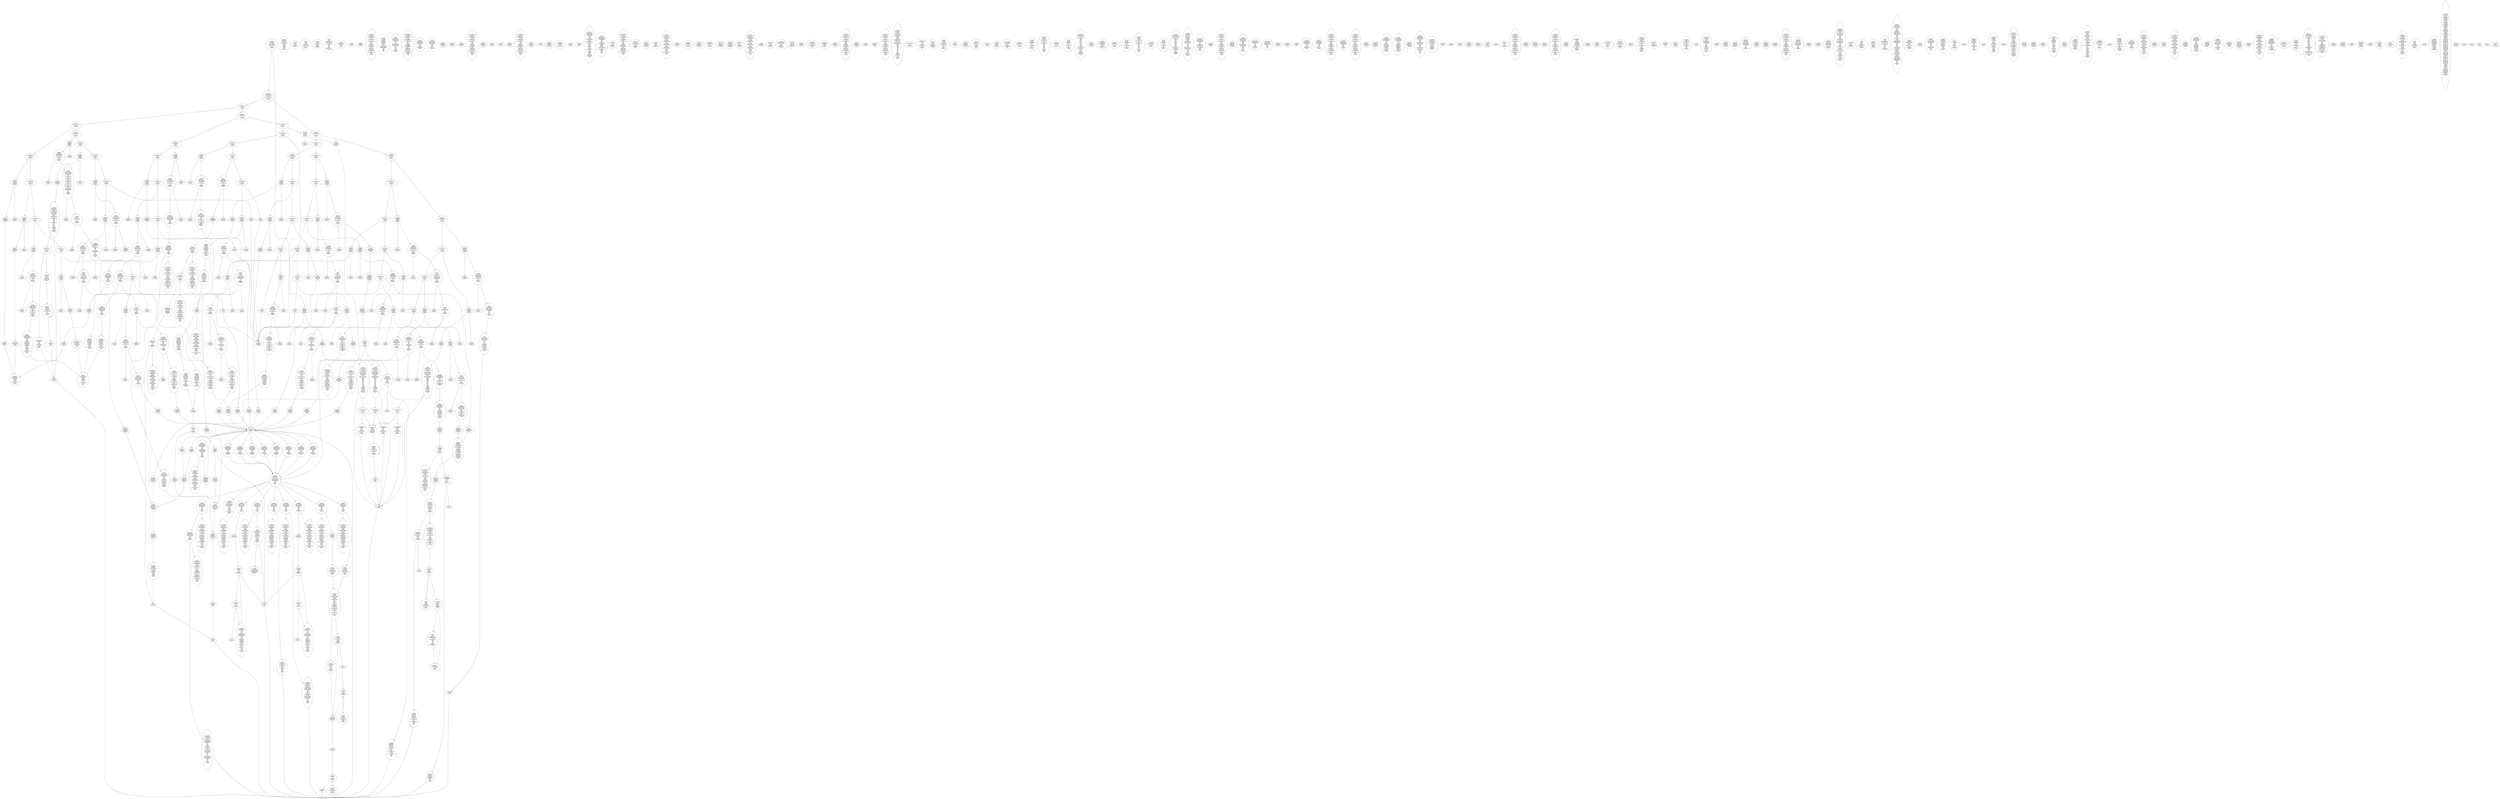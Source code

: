 /* Generated by GvGen v.1.0 (https://www.github.com/stricaud/gvgen) */

digraph G {
compound=true;
   node1 [label="[anywhere]"];
   node2 [label="# 0x0
PUSHX Data
PUSHX Data
MSTORE
PUSHX LogicData
CALLDATASIZE
LT
PUSHX Data
JUMPI
"];
   node3 [label="# 0xd
PUSHX Data
CALLDATALOAD
PUSHX BitData
SHR
PUSHX LogicData
GT
PUSHX Data
JUMPI
"];
   node4 [label="# 0x1e
PUSHX LogicData
GT
PUSHX Data
JUMPI
"];
   node5 [label="# 0x29
PUSHX LogicData
GT
PUSHX Data
JUMPI
"];
   node6 [label="# 0x34
PUSHX LogicData
EQ
PUSHX Data
JUMPI
"];
   node7 [label="# 0x3f
PUSHX LogicData
EQ
PUSHX Data
JUMPI
"];
   node8 [label="# 0x4a
PUSHX LogicData
EQ
PUSHX Data
JUMPI
"];
   node9 [label="# 0x55
PUSHX LogicData
EQ
PUSHX Data
JUMPI
"];
   node10 [label="# 0x60
PUSHX LogicData
EQ
PUSHX Data
JUMPI
"];
   node11 [label="# 0x6b
PUSHX Data
JUMP
"];
   node12 [label="# 0x6f
JUMPDEST
PUSHX LogicData
EQ
PUSHX Data
JUMPI
"];
   node13 [label="# 0x7b
PUSHX LogicData
EQ
PUSHX Data
JUMPI
"];
   node14 [label="# 0x86
PUSHX LogicData
EQ
PUSHX Data
JUMPI
"];
   node15 [label="# 0x91
PUSHX LogicData
EQ
PUSHX Data
JUMPI
"];
   node16 [label="# 0x9c
PUSHX Data
JUMP
"];
   node17 [label="# 0xa0
JUMPDEST
PUSHX LogicData
GT
PUSHX Data
JUMPI
"];
   node18 [label="# 0xac
PUSHX LogicData
EQ
PUSHX Data
JUMPI
"];
   node19 [label="# 0xb7
PUSHX LogicData
EQ
PUSHX Data
JUMPI
"];
   node20 [label="# 0xc2
PUSHX LogicData
EQ
PUSHX Data
JUMPI
"];
   node21 [label="# 0xcd
PUSHX LogicData
EQ
PUSHX Data
JUMPI
"];
   node22 [label="# 0xd8
PUSHX LogicData
EQ
PUSHX Data
JUMPI
"];
   node23 [label="# 0xe3
PUSHX Data
JUMP
"];
   node24 [label="# 0xe7
JUMPDEST
PUSHX LogicData
EQ
PUSHX Data
JUMPI
"];
   node25 [label="# 0xf3
PUSHX LogicData
EQ
PUSHX Data
JUMPI
"];
   node26 [label="# 0xfe
PUSHX LogicData
EQ
PUSHX Data
JUMPI
"];
   node27 [label="# 0x109
PUSHX LogicData
EQ
PUSHX Data
JUMPI
"];
   node28 [label="# 0x114
PUSHX Data
JUMP
"];
   node29 [label="# 0x118
JUMPDEST
PUSHX LogicData
GT
PUSHX Data
JUMPI
"];
   node30 [label="# 0x124
PUSHX LogicData
GT
PUSHX Data
JUMPI
"];
   node31 [label="# 0x12f
PUSHX LogicData
EQ
PUSHX Data
JUMPI
"];
   node32 [label="# 0x13a
PUSHX LogicData
EQ
PUSHX Data
JUMPI
"];
   node33 [label="# 0x145
PUSHX LogicData
EQ
PUSHX Data
JUMPI
"];
   node34 [label="# 0x150
PUSHX LogicData
EQ
PUSHX Data
JUMPI
"];
   node35 [label="# 0x15b
PUSHX LogicData
EQ
PUSHX Data
JUMPI
"];
   node36 [label="# 0x166
PUSHX Data
JUMP
"];
   node37 [label="# 0x16a
JUMPDEST
PUSHX LogicData
EQ
PUSHX Data
JUMPI
"];
   node38 [label="# 0x176
PUSHX LogicData
EQ
PUSHX Data
JUMPI
"];
   node39 [label="# 0x181
PUSHX LogicData
EQ
PUSHX Data
JUMPI
"];
   node40 [label="# 0x18c
PUSHX LogicData
EQ
PUSHX Data
JUMPI
"];
   node41 [label="# 0x197
PUSHX Data
JUMP
"];
   node42 [label="# 0x19b
JUMPDEST
PUSHX LogicData
GT
PUSHX Data
JUMPI
"];
   node43 [label="# 0x1a7
PUSHX LogicData
EQ
PUSHX Data
JUMPI
"];
   node44 [label="# 0x1b2
PUSHX LogicData
EQ
PUSHX Data
JUMPI
"];
   node45 [label="# 0x1bd
PUSHX LogicData
EQ
PUSHX Data
JUMPI
"];
   node46 [label="# 0x1c8
PUSHX LogicData
EQ
PUSHX Data
JUMPI
"];
   node47 [label="# 0x1d3
PUSHX Data
JUMP
"];
   node48 [label="# 0x1d7
JUMPDEST
PUSHX LogicData
EQ
PUSHX Data
JUMPI
"];
   node49 [label="# 0x1e3
PUSHX LogicData
EQ
PUSHX Data
JUMPI
"];
   node50 [label="# 0x1ee
PUSHX LogicData
EQ
PUSHX Data
JUMPI
"];
   node51 [label="# 0x1f9
PUSHX LogicData
EQ
PUSHX Data
JUMPI
"];
   node52 [label="# 0x204
JUMPDEST
PUSHX Data
REVERT
"];
   node53 [label="# 0x209
JUMPDEST
CALLVALUE
ISZERO
PUSHX Data
JUMPI
"];
   node54 [label="# 0x211
PUSHX Data
REVERT
"];
   node55 [label="# 0x215
JUMPDEST
PUSHX Data
PUSHX ArithData
CALLDATASIZE
SUB
PUSHX LogicData
LT
ISZERO
PUSHX Data
JUMPI
"];
   node56 [label="# 0x228
PUSHX Data
REVERT
"];
   node57 [label="# 0x22c
JUMPDEST
CALLDATALOAD
PUSHX ArithData
PUSHX BitData
PUSHX BitData
SHL
SUB
NOT
AND
PUSHX Data
JUMP
"];
   node58 [label="# 0x23d
JUMPDEST
PUSHX MemData
MLOAD
ISZERO
ISZERO
MSTORE
MLOAD
SUB
PUSHX ArithData
ADD
RETURN
"];
   node59 [label="# 0x251
JUMPDEST
CALLVALUE
ISZERO
PUSHX Data
JUMPI
"];
   node60 [label="# 0x259
PUSHX Data
REVERT
"];
   node61 [label="# 0x25d
JUMPDEST
PUSHX Data
PUSHX Data
JUMP
"];
   node62 [label="# 0x266
JUMPDEST
PUSHX Data
MLOAD
PUSHX ArithData
MSTORE
MLOAD
ADD
MSTORE
MLOAD
ADD
ADD
PUSHX Data
"];
   node63 [label="# 0x288
JUMPDEST
LT
ISZERO
PUSHX Data
JUMPI
"];
   node64 [label="# 0x291
ADD
MLOAD
ADD
MSTORE
PUSHX ArithData
ADD
PUSHX Data
JUMP
"];
   node65 [label="# 0x2a0
JUMPDEST
ADD
PUSHX BitData
AND
ISZERO
PUSHX Data
JUMPI
"];
   node66 [label="# 0x2b4
SUB
MLOAD
PUSHX ArithData
PUSHX ArithData
SUB
PUSHX ArithData
EXP
SUB
NOT
AND
MSTORE
PUSHX ArithData
ADD
"];
   node67 [label="# 0x2cd
JUMPDEST
PUSHX MemData
MLOAD
SUB
RETURN
"];
   node68 [label="# 0x2db
JUMPDEST
CALLVALUE
ISZERO
PUSHX Data
JUMPI
"];
   node69 [label="# 0x2e3
PUSHX Data
REVERT
"];
   node70 [label="# 0x2e7
JUMPDEST
PUSHX Data
PUSHX ArithData
CALLDATASIZE
SUB
PUSHX LogicData
LT
ISZERO
PUSHX Data
JUMPI
"];
   node71 [label="# 0x2fa
PUSHX Data
REVERT
"];
   node72 [label="# 0x2fe
JUMPDEST
CALLDATALOAD
PUSHX Data
JUMP
"];
   node73 [label="# 0x305
JUMPDEST
PUSHX MemData
MLOAD
PUSHX ArithData
PUSHX BitData
PUSHX BitData
SHL
SUB
AND
MSTORE
MLOAD
SUB
PUSHX ArithData
ADD
RETURN
"];
   node74 [label="# 0x321
JUMPDEST
CALLVALUE
ISZERO
PUSHX Data
JUMPI
"];
   node75 [label="# 0x329
PUSHX Data
REVERT
"];
   node76 [label="# 0x32d
JUMPDEST
PUSHX Data
PUSHX ArithData
CALLDATASIZE
SUB
PUSHX LogicData
LT
ISZERO
PUSHX Data
JUMPI
"];
   node77 [label="# 0x340
PUSHX Data
REVERT
"];
   node78 [label="# 0x344
JUMPDEST
PUSHX ArithData
PUSHX BitData
PUSHX BitData
SHL
SUB
CALLDATALOAD
AND
PUSHX ArithData
ADD
CALLDATALOAD
PUSHX Data
JUMP
"];
   node79 [label="# 0x35a
JUMPDEST
STOP
"];
   node80 [label="# 0x35c
JUMPDEST
CALLVALUE
ISZERO
PUSHX Data
JUMPI
"];
   node81 [label="# 0x364
PUSHX Data
REVERT
"];
   node82 [label="# 0x368
JUMPDEST
PUSHX Data
PUSHX ArithData
CALLDATASIZE
SUB
PUSHX LogicData
LT
ISZERO
PUSHX Data
JUMPI
"];
   node83 [label="# 0x37b
PUSHX Data
REVERT
"];
   node84 [label="# 0x37f
JUMPDEST
ADD
PUSHX ArithData
ADD
CALLDATALOAD
PUSHX BitData
PUSHX BitData
SHL
GT
ISZERO
PUSHX Data
JUMPI
"];
   node85 [label="# 0x395
PUSHX Data
REVERT
"];
   node86 [label="# 0x399
JUMPDEST
ADD
PUSHX ArithData
ADD
GT
ISZERO
PUSHX Data
JUMPI
"];
   node87 [label="# 0x3a7
PUSHX Data
REVERT
"];
   node88 [label="# 0x3ab
JUMPDEST
CALLDATALOAD
PUSHX ArithData
ADD
PUSHX ArithData
MUL
ADD
GT
PUSHX BitData
PUSHX BitData
SHL
GT
OR
ISZERO
PUSHX Data
JUMPI
"];
   node89 [label="# 0x3c8
PUSHX Data
REVERT
"];
   node90 [label="# 0x3cc
JUMPDEST
PUSHX ArithData
ADD
PUSHX ArithData
DIV
MUL
PUSHX ArithData
ADD
PUSHX MemData
MLOAD
ADD
PUSHX Data
MSTORE
MSTORE
PUSHX ArithData
ADD
CALLDATACOPY
PUSHX Data
ADD
MSTORE
PUSHX Data
JUMP
"];
   node91 [label="# 0x40d
JUMPDEST
CALLVALUE
ISZERO
PUSHX Data
JUMPI
"];
   node92 [label="# 0x415
PUSHX Data
REVERT
"];
   node93 [label="# 0x419
JUMPDEST
PUSHX Data
PUSHX Data
JUMP
"];
   node94 [label="# 0x422
JUMPDEST
PUSHX MemData
MLOAD
MSTORE
MLOAD
SUB
PUSHX ArithData
ADD
RETURN
"];
   node95 [label="# 0x434
JUMPDEST
CALLVALUE
ISZERO
PUSHX Data
JUMPI
"];
   node96 [label="# 0x43c
PUSHX Data
REVERT
"];
   node97 [label="# 0x440
JUMPDEST
PUSHX Data
PUSHX ArithData
CALLDATASIZE
SUB
PUSHX LogicData
LT
ISZERO
PUSHX Data
JUMPI
"];
   node98 [label="# 0x453
PUSHX Data
REVERT
"];
   node99 [label="# 0x457
JUMPDEST
PUSHX ArithData
PUSHX BitData
PUSHX BitData
SHL
SUB
CALLDATALOAD
AND
PUSHX ArithData
ADD
CALLDATALOAD
AND
PUSHX ArithData
ADD
CALLDATALOAD
PUSHX Data
JUMP
"];
   node100 [label="# 0x477
JUMPDEST
CALLVALUE
ISZERO
PUSHX Data
JUMPI
"];
   node101 [label="# 0x47f
PUSHX Data
REVERT
"];
   node102 [label="# 0x483
JUMPDEST
PUSHX Data
PUSHX ArithData
CALLDATASIZE
SUB
PUSHX LogicData
LT
ISZERO
PUSHX Data
JUMPI
"];
   node103 [label="# 0x496
PUSHX Data
REVERT
"];
   node104 [label="# 0x49a
JUMPDEST
PUSHX ArithData
PUSHX BitData
PUSHX BitData
SHL
SUB
CALLDATALOAD
AND
PUSHX ArithData
ADD
CALLDATALOAD
PUSHX Data
JUMP
"];
   node105 [label="# 0x4b0
JUMPDEST
CALLVALUE
ISZERO
PUSHX Data
JUMPI
"];
   node106 [label="# 0x4b8
PUSHX Data
REVERT
"];
   node107 [label="# 0x4bc
JUMPDEST
PUSHX Data
PUSHX Data
JUMP
"];
   node108 [label="# 0x4c5
JUMPDEST
CALLVALUE
ISZERO
PUSHX Data
JUMPI
"];
   node109 [label="# 0x4cd
PUSHX Data
REVERT
"];
   node110 [label="# 0x4d1
JUMPDEST
PUSHX Data
PUSHX Data
JUMP
"];
   node111 [label="# 0x4da
JUMPDEST
CALLVALUE
ISZERO
PUSHX Data
JUMPI
"];
   node112 [label="# 0x4e2
PUSHX Data
REVERT
"];
   node113 [label="# 0x4e6
JUMPDEST
PUSHX Data
PUSHX Data
JUMP
"];
   node114 [label="# 0x4ef
JUMPDEST
CALLVALUE
ISZERO
PUSHX Data
JUMPI
"];
   node115 [label="# 0x4f7
PUSHX Data
REVERT
"];
   node116 [label="# 0x4fb
JUMPDEST
PUSHX Data
PUSHX ArithData
CALLDATASIZE
SUB
PUSHX LogicData
LT
ISZERO
PUSHX Data
JUMPI
"];
   node117 [label="# 0x50e
PUSHX Data
REVERT
"];
   node118 [label="# 0x512
JUMPDEST
PUSHX ArithData
PUSHX BitData
PUSHX BitData
SHL
SUB
CALLDATALOAD
AND
PUSHX ArithData
ADD
CALLDATALOAD
AND
PUSHX ArithData
ADD
CALLDATALOAD
PUSHX Data
JUMP
"];
   node119 [label="# 0x532
JUMPDEST
CALLVALUE
ISZERO
PUSHX Data
JUMPI
"];
   node120 [label="# 0x53a
PUSHX Data
REVERT
"];
   node121 [label="# 0x53e
JUMPDEST
PUSHX Data
PUSHX ArithData
CALLDATASIZE
SUB
PUSHX LogicData
LT
ISZERO
PUSHX Data
JUMPI
"];
   node122 [label="# 0x551
PUSHX Data
REVERT
"];
   node123 [label="# 0x555
JUMPDEST
CALLDATALOAD
PUSHX Data
JUMP
"];
   node124 [label="# 0x55c
JUMPDEST
CALLVALUE
ISZERO
PUSHX Data
JUMPI
"];
   node125 [label="# 0x564
PUSHX Data
REVERT
"];
   node126 [label="# 0x568
JUMPDEST
PUSHX Data
PUSHX ArithData
CALLDATASIZE
SUB
PUSHX LogicData
LT
ISZERO
PUSHX Data
JUMPI
"];
   node127 [label="# 0x57b
PUSHX Data
REVERT
"];
   node128 [label="# 0x57f
JUMPDEST
ADD
PUSHX ArithData
ADD
CALLDATALOAD
PUSHX BitData
PUSHX BitData
SHL
GT
ISZERO
PUSHX Data
JUMPI
"];
   node129 [label="# 0x595
PUSHX Data
REVERT
"];
   node130 [label="# 0x599
JUMPDEST
ADD
PUSHX ArithData
ADD
GT
ISZERO
PUSHX Data
JUMPI
"];
   node131 [label="# 0x5a7
PUSHX Data
REVERT
"];
   node132 [label="# 0x5ab
JUMPDEST
CALLDATALOAD
PUSHX ArithData
ADD
PUSHX ArithData
MUL
ADD
GT
PUSHX BitData
PUSHX BitData
SHL
GT
OR
ISZERO
PUSHX Data
JUMPI
"];
   node133 [label="# 0x5c8
PUSHX Data
REVERT
"];
   node134 [label="# 0x5cc
JUMPDEST
PUSHX ArithData
ADD
PUSHX ArithData
DIV
MUL
PUSHX ArithData
ADD
PUSHX MemData
MLOAD
ADD
PUSHX Data
MSTORE
MSTORE
PUSHX ArithData
ADD
CALLDATACOPY
PUSHX Data
ADD
MSTORE
PUSHX Data
JUMP
"];
   node135 [label="# 0x60d
JUMPDEST
CALLVALUE
ISZERO
PUSHX Data
JUMPI
"];
   node136 [label="# 0x615
PUSHX Data
REVERT
"];
   node137 [label="# 0x619
JUMPDEST
PUSHX Data
PUSHX ArithData
CALLDATASIZE
SUB
PUSHX LogicData
LT
ISZERO
PUSHX Data
JUMPI
"];
   node138 [label="# 0x62c
PUSHX Data
REVERT
"];
   node139 [label="# 0x630
JUMPDEST
CALLDATALOAD
PUSHX Data
JUMP
"];
   node140 [label="# 0x637
JUMPDEST
CALLVALUE
ISZERO
PUSHX Data
JUMPI
"];
   node141 [label="# 0x63f
PUSHX Data
REVERT
"];
   node142 [label="# 0x643
JUMPDEST
PUSHX Data
PUSHX Data
JUMP
"];
   node143 [label="# 0x64c
JUMPDEST
CALLVALUE
ISZERO
PUSHX Data
JUMPI
"];
   node144 [label="# 0x654
PUSHX Data
REVERT
"];
   node145 [label="# 0x658
JUMPDEST
PUSHX Data
PUSHX Data
JUMP
"];
   node146 [label="# 0x661
JUMPDEST
CALLVALUE
ISZERO
PUSHX Data
JUMPI
"];
   node147 [label="# 0x669
PUSHX Data
REVERT
"];
   node148 [label="# 0x66d
JUMPDEST
PUSHX Data
PUSHX ArithData
CALLDATASIZE
SUB
PUSHX LogicData
LT
ISZERO
PUSHX Data
JUMPI
"];
   node149 [label="# 0x680
PUSHX Data
REVERT
"];
   node150 [label="# 0x684
JUMPDEST
CALLDATALOAD
PUSHX ArithData
PUSHX BitData
PUSHX BitData
SHL
SUB
AND
PUSHX Data
JUMP
"];
   node151 [label="# 0x694
JUMPDEST
CALLVALUE
ISZERO
PUSHX Data
JUMPI
"];
   node152 [label="# 0x69c
PUSHX Data
REVERT
"];
   node153 [label="# 0x6a0
JUMPDEST
PUSHX Data
PUSHX Data
JUMP
"];
   node154 [label="# 0x6a9
JUMPDEST
CALLVALUE
ISZERO
PUSHX Data
JUMPI
"];
   node155 [label="# 0x6b1
PUSHX Data
REVERT
"];
   node156 [label="# 0x6b5
JUMPDEST
PUSHX Data
PUSHX ArithData
CALLDATASIZE
SUB
PUSHX LogicData
LT
ISZERO
PUSHX Data
JUMPI
"];
   node157 [label="# 0x6c8
PUSHX Data
REVERT
"];
   node158 [label="# 0x6cc
JUMPDEST
CALLDATALOAD
PUSHX ArithData
PUSHX BitData
PUSHX BitData
SHL
SUB
AND
PUSHX Data
JUMP
"];
   node159 [label="# 0x6dc
JUMPDEST
CALLVALUE
ISZERO
PUSHX Data
JUMPI
"];
   node160 [label="# 0x6e4
PUSHX Data
REVERT
"];
   node161 [label="# 0x6e8
JUMPDEST
PUSHX Data
PUSHX ArithData
CALLDATASIZE
SUB
PUSHX LogicData
LT
ISZERO
PUSHX Data
JUMPI
"];
   node162 [label="# 0x6fb
PUSHX Data
REVERT
"];
   node163 [label="# 0x6ff
JUMPDEST
CALLDATALOAD
PUSHX ArithData
PUSHX BitData
PUSHX BitData
SHL
SUB
AND
PUSHX Data
JUMP
"];
   node164 [label="# 0x70f
JUMPDEST
CALLVALUE
ISZERO
PUSHX Data
JUMPI
"];
   node165 [label="# 0x717
PUSHX Data
REVERT
"];
   node166 [label="# 0x71b
JUMPDEST
PUSHX Data
PUSHX Data
JUMP
"];
   node167 [label="# 0x724
JUMPDEST
CALLVALUE
ISZERO
PUSHX Data
JUMPI
"];
   node168 [label="# 0x72c
PUSHX Data
REVERT
"];
   node169 [label="# 0x730
JUMPDEST
PUSHX Data
PUSHX Data
JUMP
"];
   node170 [label="# 0x739
JUMPDEST
CALLVALUE
ISZERO
PUSHX Data
JUMPI
"];
   node171 [label="# 0x741
PUSHX Data
REVERT
"];
   node172 [label="# 0x745
JUMPDEST
PUSHX Data
PUSHX ArithData
CALLDATASIZE
SUB
PUSHX LogicData
LT
ISZERO
PUSHX Data
JUMPI
"];
   node173 [label="# 0x758
PUSHX Data
REVERT
"];
   node174 [label="# 0x75c
JUMPDEST
PUSHX ArithData
PUSHX BitData
PUSHX BitData
SHL
SUB
CALLDATALOAD
AND
PUSHX ArithData
ADD
CALLDATALOAD
ISZERO
ISZERO
PUSHX Data
JUMP
"];
   node175 [label="# 0x774
JUMPDEST
PUSHX Data
PUSHX ArithData
CALLDATASIZE
SUB
PUSHX LogicData
LT
ISZERO
PUSHX Data
JUMPI
"];
   node176 [label="# 0x786
PUSHX Data
REVERT
"];
   node177 [label="# 0x78a
JUMPDEST
CALLDATALOAD
PUSHX Data
JUMP
"];
   node178 [label="# 0x791
JUMPDEST
CALLVALUE
ISZERO
PUSHX Data
JUMPI
"];
   node179 [label="# 0x799
PUSHX Data
REVERT
"];
   node180 [label="# 0x79d
JUMPDEST
PUSHX Data
PUSHX ArithData
CALLDATASIZE
SUB
PUSHX LogicData
LT
ISZERO
PUSHX Data
JUMPI
"];
   node181 [label="# 0x7b0
PUSHX Data
REVERT
"];
   node182 [label="# 0x7b4
JUMPDEST
ADD
PUSHX ArithData
ADD
CALLDATALOAD
PUSHX BitData
PUSHX BitData
SHL
GT
ISZERO
PUSHX Data
JUMPI
"];
   node183 [label="# 0x7ca
PUSHX Data
REVERT
"];
   node184 [label="# 0x7ce
JUMPDEST
ADD
PUSHX ArithData
ADD
GT
ISZERO
PUSHX Data
JUMPI
"];
   node185 [label="# 0x7dc
PUSHX Data
REVERT
"];
   node186 [label="# 0x7e0
JUMPDEST
CALLDATALOAD
PUSHX ArithData
ADD
PUSHX ArithData
MUL
ADD
GT
PUSHX BitData
PUSHX BitData
SHL
GT
OR
ISZERO
PUSHX Data
JUMPI
"];
   node187 [label="# 0x7fd
PUSHX Data
REVERT
"];
   node188 [label="# 0x801
JUMPDEST
PUSHX ArithData
MUL
PUSHX ArithData
ADD
PUSHX MemData
MLOAD
ADD
PUSHX Data
MSTORE
MSTORE
PUSHX ArithData
ADD
PUSHX ArithData
MUL
CALLDATACOPY
PUSHX Data
ADD
MSTORE
PUSHX Data
JUMP
"];
   node189 [label="# 0x83f
JUMPDEST
CALLVALUE
ISZERO
PUSHX Data
JUMPI
"];
   node190 [label="# 0x847
PUSHX Data
REVERT
"];
   node191 [label="# 0x84b
JUMPDEST
PUSHX Data
PUSHX ArithData
CALLDATASIZE
SUB
PUSHX LogicData
LT
ISZERO
PUSHX Data
JUMPI
"];
   node192 [label="# 0x85e
PUSHX Data
REVERT
"];
   node193 [label="# 0x862
JUMPDEST
PUSHX ArithData
PUSHX BitData
PUSHX BitData
SHL
SUB
CALLDATALOAD
AND
PUSHX ArithData
ADD
CALLDATALOAD
AND
PUSHX ArithData
ADD
CALLDATALOAD
ADD
PUSHX ArithData
ADD
PUSHX ArithData
ADD
CALLDATALOAD
PUSHX BitData
PUSHX BitData
SHL
GT
ISZERO
PUSHX Data
JUMPI
"];
   node194 [label="# 0x898
PUSHX Data
REVERT
"];
   node195 [label="# 0x89c
JUMPDEST
ADD
PUSHX ArithData
ADD
GT
ISZERO
PUSHX Data
JUMPI
"];
   node196 [label="# 0x8aa
PUSHX Data
REVERT
"];
   node197 [label="# 0x8ae
JUMPDEST
CALLDATALOAD
PUSHX ArithData
ADD
PUSHX ArithData
MUL
ADD
GT
PUSHX BitData
PUSHX BitData
SHL
GT
OR
ISZERO
PUSHX Data
JUMPI
"];
   node198 [label="# 0x8cb
PUSHX Data
REVERT
"];
   node199 [label="# 0x8cf
JUMPDEST
PUSHX ArithData
ADD
PUSHX ArithData
DIV
MUL
PUSHX ArithData
ADD
PUSHX MemData
MLOAD
ADD
PUSHX Data
MSTORE
MSTORE
PUSHX ArithData
ADD
CALLDATACOPY
PUSHX Data
ADD
MSTORE
PUSHX Data
JUMP
"];
   node200 [label="# 0x910
JUMPDEST
CALLVALUE
ISZERO
PUSHX Data
JUMPI
"];
   node201 [label="# 0x918
PUSHX Data
REVERT
"];
   node202 [label="# 0x91c
JUMPDEST
PUSHX Data
PUSHX Data
JUMP
"];
   node203 [label="# 0x925
JUMPDEST
CALLVALUE
ISZERO
PUSHX Data
JUMPI
"];
   node204 [label="# 0x92d
PUSHX Data
REVERT
"];
   node205 [label="# 0x931
JUMPDEST
PUSHX Data
PUSHX ArithData
CALLDATASIZE
SUB
PUSHX LogicData
LT
ISZERO
PUSHX Data
JUMPI
"];
   node206 [label="# 0x944
PUSHX Data
REVERT
"];
   node207 [label="# 0x948
JUMPDEST
CALLDATALOAD
PUSHX Data
JUMP
"];
   node208 [label="# 0x94f
JUMPDEST
CALLVALUE
ISZERO
PUSHX Data
JUMPI
"];
   node209 [label="# 0x957
PUSHX Data
REVERT
"];
   node210 [label="# 0x95b
JUMPDEST
PUSHX Data
PUSHX ArithData
CALLDATASIZE
SUB
PUSHX LogicData
LT
ISZERO
PUSHX Data
JUMPI
"];
   node211 [label="# 0x96e
PUSHX Data
REVERT
"];
   node212 [label="# 0x972
JUMPDEST
ADD
PUSHX ArithData
ADD
CALLDATALOAD
PUSHX BitData
PUSHX BitData
SHL
GT
ISZERO
PUSHX Data
JUMPI
"];
   node213 [label="# 0x988
PUSHX Data
REVERT
"];
   node214 [label="# 0x98c
JUMPDEST
ADD
PUSHX ArithData
ADD
GT
ISZERO
PUSHX Data
JUMPI
"];
   node215 [label="# 0x99a
PUSHX Data
REVERT
"];
   node216 [label="# 0x99e
JUMPDEST
CALLDATALOAD
PUSHX ArithData
ADD
PUSHX ArithData
MUL
ADD
GT
PUSHX BitData
PUSHX BitData
SHL
GT
OR
ISZERO
PUSHX Data
JUMPI
"];
   node217 [label="# 0x9bb
PUSHX Data
REVERT
"];
   node218 [label="# 0x9bf
JUMPDEST
PUSHX ArithData
MUL
PUSHX ArithData
ADD
PUSHX MemData
MLOAD
ADD
PUSHX Data
MSTORE
MSTORE
PUSHX ArithData
ADD
PUSHX ArithData
MUL
CALLDATACOPY
PUSHX Data
ADD
MSTORE
PUSHX Data
JUMP
"];
   node219 [label="# 0x9fd
JUMPDEST
CALLVALUE
ISZERO
PUSHX Data
JUMPI
"];
   node220 [label="# 0xa05
PUSHX Data
REVERT
"];
   node221 [label="# 0xa09
JUMPDEST
PUSHX Data
PUSHX Data
JUMP
"];
   node222 [label="# 0xa12
JUMPDEST
CALLVALUE
ISZERO
PUSHX Data
JUMPI
"];
   node223 [label="# 0xa1a
PUSHX Data
REVERT
"];
   node224 [label="# 0xa1e
JUMPDEST
PUSHX Data
PUSHX Data
JUMP
"];
   node225 [label="# 0xa27
JUMPDEST
CALLVALUE
ISZERO
PUSHX Data
JUMPI
"];
   node226 [label="# 0xa2f
PUSHX Data
REVERT
"];
   node227 [label="# 0xa33
JUMPDEST
PUSHX Data
PUSHX ArithData
CALLDATASIZE
SUB
PUSHX LogicData
LT
ISZERO
PUSHX Data
JUMPI
"];
   node228 [label="# 0xa46
PUSHX Data
REVERT
"];
   node229 [label="# 0xa4a
JUMPDEST
PUSHX ArithData
PUSHX BitData
PUSHX BitData
SHL
SUB
CALLDATALOAD
AND
PUSHX ArithData
ADD
CALLDATALOAD
AND
PUSHX Data
JUMP
"];
   node230 [label="# 0xa62
JUMPDEST
CALLVALUE
ISZERO
PUSHX Data
JUMPI
"];
   node231 [label="# 0xa6a
PUSHX Data
REVERT
"];
   node232 [label="# 0xa6e
JUMPDEST
PUSHX Data
PUSHX Data
JUMP
"];
   node233 [label="# 0xa77
JUMPDEST
CALLVALUE
ISZERO
PUSHX Data
JUMPI
"];
   node234 [label="# 0xa7f
PUSHX Data
REVERT
"];
   node235 [label="# 0xa83
JUMPDEST
PUSHX Data
PUSHX ArithData
CALLDATASIZE
SUB
PUSHX LogicData
LT
ISZERO
PUSHX Data
JUMPI
"];
   node236 [label="# 0xa96
PUSHX Data
REVERT
"];
   node237 [label="# 0xa9a
JUMPDEST
CALLDATALOAD
PUSHX ArithData
PUSHX BitData
PUSHX BitData
SHL
SUB
AND
PUSHX Data
JUMP
"];
   node238 [label="# 0xaaa
JUMPDEST
PUSHX ArithData
PUSHX BitData
PUSHX BitData
SHL
SUB
NOT
AND
PUSHX Data
MSTORE
PUSHX Data
MSTORE
PUSHX Data
SHA3
SLOAD
PUSHX BitData
AND
"];
   node239 [label="# 0xac8
JUMPDEST
JUMP
"];
   node240 [label="# 0xacd
JUMPDEST
PUSHX StorData
SLOAD
PUSHX MemData
MLOAD
PUSHX ArithData
PUSHX ArithData
PUSHX Data
PUSHX BitData
NOT
PUSHX ArithData
PUSHX BitData
AND
ISZERO
MUL
ADD
AND
DIV
ADD
DIV
MUL
ADD
ADD
MSTORE
MSTORE
PUSHX Data
ADD
ISZERO
PUSHX Data
JUMPI
"];
   node241 [label="# 0xb13
PUSHX LogicData
LT
PUSHX Data
JUMPI
"];
   node242 [label="# 0xb1b
PUSHX ArithData
SLOAD
DIV
MUL
MSTORE
PUSHX ArithData
ADD
PUSHX Data
JUMP
"];
   node243 [label="# 0xb2e
JUMPDEST
ADD
PUSHX Data
MSTORE
PUSHX Data
PUSHX Data
SHA3
"];
   node244 [label="# 0xb3c
JUMPDEST
SLOAD
MSTORE
PUSHX ArithData
ADD
PUSHX ArithData
ADD
GT
PUSHX Data
JUMPI
"];
   node245 [label="# 0xb50
SUB
PUSHX BitData
AND
ADD
"];
   node246 [label="# 0xb59
JUMPDEST
JUMP
"];
   node247 [label="# 0xb63
JUMPDEST
PUSHX Data
PUSHX Data
PUSHX Data
JUMP
"];
   node248 [label="# 0xb6e
JUMPDEST
PUSHX Data
JUMPI
"];
   node249 [label="# 0xb73
PUSHX MemData
MLOAD
PUSHX BitData
PUSHX BitData
SHL
MSTORE
PUSHX ArithData
ADD
PUSHX ArithData
ADD
SUB
MSTORE
PUSHX Data
MSTORE
PUSHX ArithData
ADD
PUSHX Data
PUSHX Data
CODECOPY
PUSHX ArithData
ADD
PUSHX MemData
MLOAD
SUB
REVERT
"];
   node250 [label="# 0xba9
JUMPDEST
PUSHX Data
MSTORE
PUSHX Data
PUSHX Data
MSTORE
PUSHX Data
SHA3
SLOAD
PUSHX ArithData
PUSHX BitData
PUSHX BitData
SHL
SUB
AND
JUMP
"];
   node251 [label="# 0xbc5
JUMPDEST
PUSHX Data
PUSHX Data
PUSHX Data
JUMP
"];
   node252 [label="# 0xbd0
JUMPDEST
PUSHX ArithData
PUSHX BitData
PUSHX BitData
SHL
SUB
AND
PUSHX ArithData
PUSHX BitData
PUSHX BitData
SHL
SUB
AND
EQ
ISZERO
PUSHX Data
JUMPI
"];
   node253 [label="# 0xbed
PUSHX MemData
MLOAD
PUSHX BitData
PUSHX BitData
SHL
MSTORE
PUSHX ArithData
ADD
PUSHX ArithData
ADD
SUB
MSTORE
PUSHX Data
MSTORE
PUSHX ArithData
ADD
PUSHX Data
PUSHX Data
CODECOPY
PUSHX ArithData
ADD
PUSHX MemData
MLOAD
SUB
REVERT
"];
   node254 [label="# 0xc23
JUMPDEST
PUSHX ArithData
PUSHX BitData
PUSHX BitData
SHL
SUB
AND
PUSHX Data
PUSHX Data
JUMP
"];
   node255 [label="# 0xc35
JUMPDEST
PUSHX ArithData
PUSHX BitData
PUSHX BitData
SHL
SUB
AND
EQ
PUSHX Data
JUMPI
"];
   node256 [label="# 0xc45
PUSHX Data
PUSHX Data
PUSHX Data
JUMP
"];
   node257 [label="# 0xc51
JUMPDEST
PUSHX Data
JUMP
"];
   node258 [label="# 0xc56
JUMPDEST
PUSHX Data
JUMPI
"];
   node259 [label="# 0xc5b
PUSHX MemData
MLOAD
PUSHX BitData
PUSHX BitData
SHL
MSTORE
PUSHX ArithData
ADD
PUSHX ArithData
ADD
SUB
MSTORE
PUSHX Data
MSTORE
PUSHX ArithData
ADD
PUSHX Data
PUSHX Data
CODECOPY
PUSHX ArithData
ADD
PUSHX MemData
MLOAD
SUB
REVERT
"];
   node260 [label="# 0xc91
JUMPDEST
PUSHX Data
PUSHX Data
JUMP
"];
   node261 [label="# 0xc9b
JUMPDEST
JUMP
"];
   node262 [label="# 0xca0
JUMPDEST
PUSHX Data
PUSHX Data
JUMP
"];
   node263 [label="# 0xca8
JUMPDEST
PUSHX ArithData
PUSHX BitData
PUSHX BitData
SHL
SUB
AND
PUSHX Data
PUSHX Data
JUMP
"];
   node264 [label="# 0xcb9
JUMPDEST
PUSHX ArithData
PUSHX BitData
PUSHX BitData
SHL
SUB
AND
EQ
PUSHX Data
JUMPI
"];
   node265 [label="# 0xcc8
PUSHX MemData
MLOAD
PUSHX BitData
PUSHX BitData
SHL
MSTORE
PUSHX Data
PUSHX ArithData
ADD
MSTORE
PUSHX ArithData
ADD
MSTORE
PUSHX MemData
MLOAD
PUSHX Data
PUSHX Data
CODECOPY
MLOAD
MSTORE
PUSHX ArithData
ADD
MSTORE
MLOAD
SUB
PUSHX ArithData
ADD
REVERT
"];
   node266 [label="# 0xd02
JUMPDEST
MLOAD
PUSHX Data
PUSHX Data
PUSHX ArithData
ADD
PUSHX Data
JUMP
"];
   node267 [label="# 0xd15
JUMPDEST
JUMP
"];
   node268 [label="# 0xd19
JUMPDEST
PUSHX Data
PUSHX Data
PUSHX Data
PUSHX Data
JUMP
"];
   node269 [label="# 0xd25
JUMPDEST
JUMP
"];
   node270 [label="# 0xd2a
JUMPDEST
PUSHX Data
PUSHX Data
PUSHX Data
JUMP
"];
   node271 [label="# 0xd35
JUMPDEST
PUSHX Data
JUMP
"];
   node272 [label="# 0xd3b
JUMPDEST
PUSHX Data
JUMPI
"];
   node273 [label="# 0xd40
PUSHX MemData
MLOAD
PUSHX BitData
PUSHX BitData
SHL
MSTORE
PUSHX ArithData
ADD
PUSHX ArithData
ADD
SUB
MSTORE
PUSHX Data
MSTORE
PUSHX ArithData
ADD
PUSHX Data
PUSHX Data
CODECOPY
PUSHX ArithData
ADD
PUSHX MemData
MLOAD
SUB
REVERT
"];
   node274 [label="# 0xd76
JUMPDEST
PUSHX Data
PUSHX Data
JUMP
"];
   node275 [label="# 0xd81
JUMPDEST
PUSHX ArithData
PUSHX BitData
PUSHX BitData
SHL
SUB
AND
PUSHX Data
MSTORE
PUSHX Data
PUSHX Data
MSTORE
PUSHX Data
SHA3
PUSHX Data
PUSHX Data
JUMP
"];
   node276 [label="# 0xda3
JUMPDEST
"];
   node277 [label="# 0xda6
JUMPDEST
JUMP
"];
   node278 [label="# 0xdac
JUMPDEST
CALLER
PUSHX Data
MSTORE
PUSHX Data
PUSHX Data
MSTORE
PUSHX Data
SHA3
SLOAD
PUSHX BitData
AND
PUSHX Data
JUMPI
"];
   node279 [label="# 0xdc5
CALLER
PUSHX Data
MSTORE
PUSHX Data
PUSHX Data
MSTORE
PUSHX Data
SHA3
SLOAD
PUSHX BitData
AND
"];
   node280 [label="# 0xdd9
JUMPDEST
PUSHX Data
JUMPI
"];
   node281 [label="# 0xdde
PUSHX MemData
MLOAD
PUSHX BitData
PUSHX BitData
SHL
MSTORE
PUSHX Data
PUSHX ArithData
ADD
MSTORE
PUSHX Data
PUSHX ArithData
ADD
MSTORE
PUSHX BitData
PUSHX BitData
SHL
PUSHX ArithData
ADD
MSTORE
MLOAD
SUB
PUSHX ArithData
ADD
REVERT
"];
   node282 [label="# 0xe23
JUMPDEST
CALLER
PUSHX Data
MSTORE
PUSHX Data
PUSHX Data
MSTORE
PUSHX Data
SHA3
SLOAD
PUSHX BitData
AND
ISZERO
PUSHX Data
JUMPI
"];
   node283 [label="# 0xe3c
CALLER
PUSHX Data
MSTORE
PUSHX Data
PUSHX Data
MSTORE
PUSHX Data
SHA3
SLOAD
PUSHX BitData
NOT
AND
SSTORE
PUSHX Data
PUSHX Data
JUMP
"];
   node284 [label="# 0xe5a
JUMPDEST
CALLER
PUSHX Data
MSTORE
PUSHX Data
PUSHX Data
MSTORE
PUSHX Data
SHA3
SLOAD
PUSHX BitData
NOT
AND
SSTORE
PUSHX Data
"];
   node285 [label="# 0xe75
JUMPDEST
PUSHX Data
"];
   node286 [label="# 0xe78
JUMPDEST
LT
ISZERO
PUSHX Data
JUMPI
"];
   node287 [label="# 0xe82
PUSHX Data
PUSHX Data
PUSHX Data
JUMP
"];
   node288 [label="# 0xe8d
JUMPDEST
LT
"];
   node289 [label="# 0xe8f
JUMPDEST
ISZERO
PUSHX Data
JUMPI
"];
   node290 [label="# 0xe95
PUSHX Data
PUSHX Data
PUSHX Data
JUMP
"];
   node291 [label="# 0xe9e
JUMPDEST
PUSHX Data
CALLER
PUSHX Data
JUMP
"];
   node292 [label="# 0xeaa
JUMPDEST
PUSHX ArithData
ADD
PUSHX Data
JUMP
"];
   node293 [label="# 0xeb3
JUMPDEST
PUSHX Data
PUSHX Data
JUMP
"];
   node294 [label="# 0xebb
JUMPDEST
PUSHX ArithData
PUSHX BitData
PUSHX BitData
SHL
SUB
AND
PUSHX Data
PUSHX Data
JUMP
"];
   node295 [label="# 0xecc
JUMPDEST
PUSHX ArithData
PUSHX BitData
PUSHX BitData
SHL
SUB
AND
EQ
PUSHX Data
JUMPI
"];
   node296 [label="# 0xedb
PUSHX MemData
MLOAD
PUSHX BitData
PUSHX BitData
SHL
MSTORE
PUSHX Data
PUSHX ArithData
ADD
MSTORE
PUSHX ArithData
ADD
MSTORE
PUSHX MemData
MLOAD
PUSHX Data
PUSHX Data
CODECOPY
MLOAD
MSTORE
PUSHX ArithData
ADD
MSTORE
MLOAD
SUB
PUSHX ArithData
ADD
REVERT
"];
   node297 [label="# 0xf15
JUMPDEST
PUSHX StorData
SLOAD
PUSHX BitData
NOT
AND
PUSHX BitData
AND
ISZERO
OR
SSTORE
JUMP
"];
   node298 [label="# 0xf29
JUMPDEST
PUSHX Data
PUSHX Data
JUMP
"];
   node299 [label="# 0xf31
JUMPDEST
PUSHX ArithData
PUSHX BitData
PUSHX BitData
SHL
SUB
AND
PUSHX Data
PUSHX Data
JUMP
"];
   node300 [label="# 0xf42
JUMPDEST
PUSHX ArithData
PUSHX BitData
PUSHX BitData
SHL
SUB
AND
EQ
PUSHX Data
JUMPI
"];
   node301 [label="# 0xf51
PUSHX MemData
MLOAD
PUSHX BitData
PUSHX BitData
SHL
MSTORE
PUSHX Data
PUSHX ArithData
ADD
MSTORE
PUSHX ArithData
ADD
MSTORE
PUSHX MemData
MLOAD
PUSHX Data
PUSHX Data
CODECOPY
MLOAD
MSTORE
PUSHX ArithData
ADD
MSTORE
MLOAD
SUB
PUSHX ArithData
ADD
REVERT
"];
   node302 [label="# 0xf8b
JUMPDEST
PUSHX MemData
MLOAD
SELFBALANCE
CALLER
ISZERO
PUSHX ArithData
MUL
PUSHX Data
CALL
ISZERO
ISZERO
PUSHX Data
JUMPI
"];
   node303 [label="# 0xfb1
RETURNDATASIZE
PUSHX Data
RETURNDATACOPY
RETURNDATASIZE
PUSHX Data
REVERT
"];
   node304 [label="# 0xfba
JUMPDEST
PUSHX Data
PUSHX MemData
MLOAD
PUSHX ArithData
ADD
PUSHX Data
MSTORE
PUSHX Data
MSTORE
PUSHX Data
JUMP
"];
   node305 [label="# 0xfd5
JUMPDEST
PUSHX Data
PUSHX Data
PUSHX Data
PUSHX Data
JUMP
"];
   node306 [label="# 0xfe3
JUMPDEST
JUMP
"];
   node307 [label="# 0xfeb
JUMPDEST
PUSHX Data
PUSHX Data
JUMP
"];
   node308 [label="# 0xff3
JUMPDEST
PUSHX ArithData
PUSHX BitData
PUSHX BitData
SHL
SUB
AND
PUSHX Data
PUSHX Data
JUMP
"];
   node309 [label="# 0x1004
JUMPDEST
PUSHX ArithData
PUSHX BitData
PUSHX BitData
SHL
SUB
AND
EQ
PUSHX Data
JUMPI
"];
   node310 [label="# 0x1013
PUSHX MemData
MLOAD
PUSHX BitData
PUSHX BitData
SHL
MSTORE
PUSHX Data
PUSHX ArithData
ADD
MSTORE
PUSHX ArithData
ADD
MSTORE
PUSHX MemData
MLOAD
PUSHX Data
PUSHX Data
CODECOPY
MLOAD
MSTORE
PUSHX ArithData
ADD
MSTORE
MLOAD
SUB
PUSHX ArithData
ADD
REVERT
"];
   node311 [label="# 0x104d
JUMPDEST
PUSHX Data
PUSHX Data
JUMP
"];
   node312 [label="# 0x1056
JUMPDEST
JUMP
"];
   node313 [label="# 0x1059
JUMPDEST
PUSHX Data
PUSHX Data
PUSHX MemData
MLOAD
PUSHX ArithData
ADD
PUSHX Data
MSTORE
PUSHX Data
MSTORE
PUSHX ArithData
ADD
PUSHX Data
PUSHX Data
CODECOPY
PUSHX Data
PUSHX Data
JUMP
"];
   node314 [label="# 0x1081
JUMPDEST
PUSHX Data
JUMP
"];
   node315 [label="# 0x1087
JUMPDEST
PUSHX StorData
SLOAD
PUSHX MemData
MLOAD
PUSHX ArithData
PUSHX ArithData
PUSHX Data
PUSHX BitData
NOT
PUSHX ArithData
PUSHX BitData
AND
ISZERO
MUL
ADD
AND
DIV
ADD
DIV
MUL
ADD
ADD
MSTORE
MSTORE
PUSHX Data
ADD
ISZERO
PUSHX Data
JUMPI
"];
   node316 [label="# 0x10cd
PUSHX LogicData
LT
PUSHX Data
JUMPI
"];
   node317 [label="# 0x10d5
PUSHX ArithData
SLOAD
DIV
MUL
MSTORE
PUSHX ArithData
ADD
PUSHX Data
JUMP
"];
   node318 [label="# 0x10e8
JUMPDEST
PUSHX Data
PUSHX ArithData
PUSHX BitData
PUSHX BitData
SHL
SUB
AND
PUSHX Data
JUMPI
"];
   node319 [label="# 0x10f9
PUSHX MemData
MLOAD
PUSHX BitData
PUSHX BitData
SHL
MSTORE
PUSHX ArithData
ADD
PUSHX ArithData
ADD
SUB
MSTORE
PUSHX Data
MSTORE
PUSHX ArithData
ADD
PUSHX Data
PUSHX Data
CODECOPY
PUSHX ArithData
ADD
PUSHX MemData
MLOAD
SUB
REVERT
"];
   node320 [label="# 0x112f
JUMPDEST
PUSHX ArithData
PUSHX BitData
PUSHX BitData
SHL
SUB
AND
PUSHX Data
MSTORE
PUSHX Data
PUSHX Data
MSTORE
PUSHX Data
SHA3
PUSHX Data
PUSHX Data
JUMP
"];
   node321 [label="# 0x1150
JUMPDEST
PUSHX Data
PUSHX Data
JUMP
"];
   node322 [label="# 0x1158
JUMPDEST
PUSHX ArithData
PUSHX BitData
PUSHX BitData
SHL
SUB
AND
PUSHX Data
PUSHX Data
JUMP
"];
   node323 [label="# 0x1169
JUMPDEST
PUSHX ArithData
PUSHX BitData
PUSHX BitData
SHL
SUB
AND
EQ
PUSHX Data
JUMPI
"];
   node324 [label="# 0x1178
PUSHX MemData
MLOAD
PUSHX BitData
PUSHX BitData
SHL
MSTORE
PUSHX Data
PUSHX ArithData
ADD
MSTORE
PUSHX ArithData
ADD
MSTORE
PUSHX MemData
MLOAD
PUSHX Data
PUSHX Data
CODECOPY
MLOAD
MSTORE
PUSHX ArithData
ADD
MSTORE
MLOAD
SUB
PUSHX ArithData
ADD
REVERT
"];
   node325 [label="# 0x11b2
JUMPDEST
PUSHX StorData
SLOAD
PUSHX MemData
MLOAD
PUSHX Data
PUSHX ArithData
PUSHX BitData
PUSHX BitData
SHL
SUB
AND
PUSHX Data
LOGX
PUSHX StorData
SLOAD
PUSHX ArithData
PUSHX BitData
PUSHX BitData
SHL
SUB
NOT
AND
SSTORE
JUMP
"];
   node326 [label="# 0x11fc
JUMPDEST
PUSHX Data
PUSHX Data
MSTORE
PUSHX Data
MSTORE
PUSHX Data
SHA3
SLOAD
PUSHX BitData
AND
JUMP
"];
   node327 [label="# 0x1211
JUMPDEST
PUSHX Data
PUSHX Data
MSTORE
PUSHX Data
MSTORE
PUSHX Data
SHA3
SLOAD
PUSHX BitData
AND
JUMP
"];
   node328 [label="# 0x1226
JUMPDEST
PUSHX StorData
SLOAD
PUSHX ArithData
PUSHX BitData
PUSHX BitData
SHL
SUB
AND
JUMP
"];
   node329 [label="# 0x1235
JUMPDEST
PUSHX StorData
SLOAD
PUSHX MemData
MLOAD
PUSHX ArithData
PUSHX ArithData
PUSHX Data
PUSHX BitData
NOT
PUSHX ArithData
PUSHX BitData
AND
ISZERO
MUL
ADD
AND
DIV
ADD
DIV
MUL
ADD
ADD
MSTORE
MSTORE
PUSHX Data
ADD
ISZERO
PUSHX Data
JUMPI
"];
   node330 [label="# 0x127b
PUSHX LogicData
LT
PUSHX Data
JUMPI
"];
   node331 [label="# 0x1283
PUSHX ArithData
SLOAD
DIV
MUL
MSTORE
PUSHX ArithData
ADD
PUSHX Data
JUMP
"];
   node332 [label="# 0x1296
JUMPDEST
PUSHX Data
PUSHX Data
JUMP
"];
   node333 [label="# 0x129e
JUMPDEST
PUSHX ArithData
PUSHX BitData
PUSHX BitData
SHL
SUB
AND
PUSHX ArithData
PUSHX BitData
PUSHX BitData
SHL
SUB
AND
EQ
ISZERO
PUSHX Data
JUMPI
"];
   node334 [label="# 0x12b8
PUSHX MemData
MLOAD
PUSHX BitData
PUSHX BitData
SHL
MSTORE
PUSHX Data
PUSHX ArithData
ADD
MSTORE
PUSHX Data
PUSHX ArithData
ADD
MSTORE
PUSHX Data
PUSHX ArithData
ADD
MSTORE
MLOAD
SUB
PUSHX ArithData
ADD
REVERT
"];
   node335 [label="# 0x1304
JUMPDEST
PUSHX Data
PUSHX Data
PUSHX Data
PUSHX Data
JUMP
"];
   node336 [label="# 0x1311
JUMPDEST
PUSHX ArithData
PUSHX BitData
PUSHX BitData
SHL
SUB
AND
MSTORE
PUSHX ArithData
ADD
MSTORE
PUSHX ArithData
ADD
PUSHX Data
SHA3
AND
MSTORE
MSTORE
SHA3
SLOAD
PUSHX BitData
NOT
AND
ISZERO
ISZERO
OR
SSTORE
PUSHX Data
PUSHX Data
JUMP
"];
   node337 [label="# 0x1355
JUMPDEST
PUSHX ArithData
PUSHX BitData
PUSHX BitData
SHL
SUB
AND
PUSHX Data
PUSHX MemData
MLOAD
ISZERO
ISZERO
MSTORE
PUSHX ArithData
ADD
PUSHX MemData
MLOAD
SUB
LOGX
JUMP
"];
   node338 [label="# 0x139b
JUMPDEST
PUSHX StorData
SLOAD
PUSHX BitData
AND
PUSHX Data
JUMPI
"];
   node339 [label="# 0x13a6
PUSHX MemData
MLOAD
PUSHX BitData
PUSHX BitData
SHL
MSTORE
PUSHX ArithData
ADD
PUSHX ArithData
ADD
SUB
MSTORE
PUSHX Data
MSTORE
PUSHX ArithData
ADD
PUSHX Data
PUSHX Data
CODECOPY
PUSHX ArithData
ADD
PUSHX MemData
MLOAD
SUB
REVERT
"];
   node340 [label="# 0x13dc
JUMPDEST
PUSHX LogicData
GT
ISZERO
PUSHX Data
JUMPI
"];
   node341 [label="# 0x13e6
PUSHX MemData
MLOAD
PUSHX BitData
PUSHX BitData
SHL
MSTORE
PUSHX ArithData
ADD
PUSHX ArithData
ADD
SUB
MSTORE
PUSHX Data
MSTORE
PUSHX ArithData
ADD
PUSHX Data
PUSHX Data
CODECOPY
PUSHX ArithData
ADD
PUSHX MemData
MLOAD
SUB
REVERT
"];
   node342 [label="# 0x141c
JUMPDEST
PUSHX StorData
SLOAD
PUSHX Data
PUSHX Data
PUSHX Data
JUMP
"];
   node343 [label="# 0x142d
JUMPDEST
GT
ISZERO
PUSHX Data
JUMPI
"];
   node344 [label="# 0x1434
PUSHX MemData
MLOAD
PUSHX BitData
PUSHX BitData
SHL
MSTORE
PUSHX ArithData
ADD
PUSHX ArithData
ADD
SUB
MSTORE
PUSHX Data
MSTORE
PUSHX ArithData
ADD
PUSHX Data
PUSHX Data
CODECOPY
PUSHX ArithData
ADD
PUSHX MemData
MLOAD
SUB
REVERT
"];
   node345 [label="# 0x146a
JUMPDEST
PUSHX Data
PUSHX LogicData
EQ
ISZERO
PUSHX Data
JUMPI
"];
   node346 [label="# 0x1476
PUSHX Data
CALLVALUE
PUSHX Data
PUSHX Data
JUMP
"];
   node347 [label="# 0x1489
JUMPDEST
GT
ISZERO
PUSHX Data
JUMPI
"];
   node348 [label="# 0x1490
PUSHX MemData
MLOAD
PUSHX BitData
PUSHX BitData
SHL
MSTORE
PUSHX Data
PUSHX ArithData
ADD
MSTORE
PUSHX Data
PUSHX ArithData
ADD
MSTORE
PUSHX Data
PUSHX ArithData
ADD
MSTORE
MLOAD
SUB
PUSHX ArithData
ADD
REVERT
"];
   node349 [label="# 0x14dc
JUMPDEST
PUSHX Data
JUMP
"];
   node350 [label="# 0x14e1
JUMPDEST
PUSHX LogicData
LT
PUSHX Data
JUMPI
"];
   node351 [label="# 0x14ea
PUSHX Data
CALLVALUE
PUSHX Data
PUSHX Data
JUMP
"];
   node352 [label="# 0x14fd
JUMPDEST
PUSHX LogicData
LT
PUSHX Data
JUMPI
"];
   node353 [label="# 0x1506
PUSHX Data
CALLVALUE
PUSHX Data
PUSHX Data
JUMP
"];
   node354 [label="# 0x151a
JUMPDEST
PUSHX Data
CALLVALUE
PUSHX Data
PUSHX Data
JUMP
"];
   node355 [label="# 0x152f
JUMPDEST
GT
ISZERO
PUSHX Data
JUMPI
"];
   node356 [label="# 0x1536
PUSHX MemData
MLOAD
PUSHX BitData
PUSHX BitData
SHL
MSTORE
PUSHX Data
PUSHX ArithData
ADD
MSTORE
PUSHX Data
PUSHX ArithData
ADD
MSTORE
PUSHX Data
PUSHX ArithData
ADD
MSTORE
MLOAD
SUB
PUSHX ArithData
ADD
REVERT
"];
   node357 [label="# 0x1582
JUMPDEST
PUSHX Data
"];
   node358 [label="# 0x1585
JUMPDEST
LT
ISZERO
PUSHX Data
JUMPI
"];
   node359 [label="# 0x158e
PUSHX LogicData
PUSHX StorData
SLOAD
LT
ISZERO
PUSHX Data
JUMPI
"];
   node360 [label="# 0x159a
PUSHX Data
CALLER
PUSHX Data
PUSHX Data
JUMP
"];
   node361 [label="# 0x15a5
JUMPDEST
PUSHX Data
JUMP
"];
   node362 [label="# 0x15aa
JUMPDEST
PUSHX StorData
SLOAD
PUSHX ArithData
ADD
SSTORE
"];
   node363 [label="# 0x15b4
JUMPDEST
PUSHX ArithData
ADD
PUSHX Data
JUMP
"];
   node364 [label="# 0x15bc
JUMPDEST
PUSHX Data
PUSHX Data
JUMP
"];
   node365 [label="# 0x15c4
JUMPDEST
PUSHX ArithData
PUSHX BitData
PUSHX BitData
SHL
SUB
AND
PUSHX Data
PUSHX Data
JUMP
"];
   node366 [label="# 0x15d5
JUMPDEST
PUSHX ArithData
PUSHX BitData
PUSHX BitData
SHL
SUB
AND
EQ
PUSHX Data
JUMPI
"];
   node367 [label="# 0x15e4
PUSHX MemData
MLOAD
PUSHX BitData
PUSHX BitData
SHL
MSTORE
PUSHX Data
PUSHX ArithData
ADD
MSTORE
PUSHX ArithData
ADD
MSTORE
PUSHX MemData
MLOAD
PUSHX Data
PUSHX Data
CODECOPY
MLOAD
MSTORE
PUSHX ArithData
ADD
MSTORE
MLOAD
SUB
PUSHX ArithData
ADD
REVERT
"];
   node368 [label="# 0x161e
JUMPDEST
PUSHX Data
"];
   node369 [label="# 0x1621
JUMPDEST
MLOAD
LT
ISZERO
PUSHX Data
JUMPI
"];
   node370 [label="# 0x162b
PUSHX Data
MLOAD
LT
PUSHX Data
JUMPI
"];
   node371 [label="# 0x1637
INVALID
"];
   node372 [label="# 0x1638
JUMPDEST
PUSHX ArithData
MUL
ADD
ADD
MLOAD
PUSHX ArithData
PUSHX BitData
PUSHX BitData
SHL
SUB
AND
PUSHX Data
MSTORE
PUSHX Data
MSTORE
PUSHX Data
SHA3
SLOAD
PUSHX BitData
NOT
AND
PUSHX Data
OR
SSTORE
ADD
PUSHX Data
JUMP
"];
   node373 [label="# 0x1674
JUMPDEST
PUSHX Data
PUSHX Data
PUSHX Data
JUMP
"];
   node374 [label="# 0x167f
JUMPDEST
PUSHX Data
JUMP
"];
   node375 [label="# 0x1685
JUMPDEST
PUSHX Data
JUMPI
"];
   node376 [label="# 0x168a
PUSHX MemData
MLOAD
PUSHX BitData
PUSHX BitData
SHL
MSTORE
PUSHX ArithData
ADD
PUSHX ArithData
ADD
SUB
MSTORE
PUSHX Data
MSTORE
PUSHX ArithData
ADD
PUSHX Data
PUSHX Data
CODECOPY
PUSHX ArithData
ADD
PUSHX MemData
MLOAD
SUB
REVERT
"];
   node377 [label="# 0x16c0
JUMPDEST
PUSHX Data
PUSHX Data
JUMP
"];
   node378 [label="# 0x16cc
JUMPDEST
JUMP
"];
   node379 [label="# 0x16d2
JUMPDEST
PUSHX StorData
SLOAD
PUSHX MemData
MLOAD
PUSHX ArithData
PUSHX Data
PUSHX BitData
AND
ISZERO
PUSHX ArithData
MUL
PUSHX BitData
NOT
ADD
AND
DIV
PUSHX ArithData
ADD
DIV
MUL
ADD
ADD
MSTORE
MSTORE
ADD
ISZERO
PUSHX Data
JUMPI
"];
   node380 [label="# 0x1712
PUSHX LogicData
LT
PUSHX Data
JUMPI
"];
   node381 [label="# 0x171a
PUSHX ArithData
SLOAD
DIV
MUL
MSTORE
PUSHX ArithData
ADD
PUSHX Data
JUMP
"];
   node382 [label="# 0x172d
JUMPDEST
ADD
PUSHX Data
MSTORE
PUSHX Data
PUSHX Data
SHA3
"];
   node383 [label="# 0x173b
JUMPDEST
SLOAD
MSTORE
PUSHX ArithData
ADD
PUSHX ArithData
ADD
GT
PUSHX Data
JUMPI
"];
   node384 [label="# 0x174f
SUB
PUSHX BitData
AND
ADD
"];
   node385 [label="# 0x1758
JUMPDEST
JUMP
"];
   node386 [label="# 0x1760
JUMPDEST
PUSHX Data
PUSHX Data
PUSHX Data
JUMP
"];
   node387 [label="# 0x176b
JUMPDEST
PUSHX Data
JUMPI
"];
   node388 [label="# 0x1770
PUSHX MemData
MLOAD
PUSHX BitData
PUSHX BitData
SHL
MSTORE
PUSHX ArithData
ADD
PUSHX ArithData
ADD
SUB
MSTORE
PUSHX Data
MSTORE
PUSHX ArithData
ADD
PUSHX Data
PUSHX Data
CODECOPY
PUSHX ArithData
ADD
PUSHX MemData
MLOAD
SUB
REVERT
"];
   node389 [label="# 0x17a6
JUMPDEST
PUSHX Data
MSTORE
PUSHX Data
PUSHX ArithData
MSTORE
PUSHX MemData
SHA3
SLOAD
MLOAD
PUSHX ArithData
PUSHX Data
PUSHX BitData
NOT
PUSHX ArithData
PUSHX BitData
AND
ISZERO
MUL
ADD
AND
DIV
ADD
DIV
MUL
ADD
ADD
MSTORE
MSTORE
PUSHX Data
ADD
ISZERO
PUSHX Data
JUMPI
"];
   node390 [label="# 0x17f5
PUSHX LogicData
LT
PUSHX Data
JUMPI
"];
   node391 [label="# 0x17fd
PUSHX ArithData
SLOAD
DIV
MUL
MSTORE
PUSHX ArithData
ADD
PUSHX Data
JUMP
"];
   node392 [label="# 0x1810
JUMPDEST
ADD
PUSHX Data
MSTORE
PUSHX Data
PUSHX Data
SHA3
"];
   node393 [label="# 0x181e
JUMPDEST
SLOAD
MSTORE
PUSHX ArithData
ADD
PUSHX ArithData
ADD
GT
PUSHX Data
JUMPI
"];
   node394 [label="# 0x1832
SUB
PUSHX BitData
AND
ADD
"];
   node395 [label="# 0x183b
JUMPDEST
PUSHX Data
PUSHX Data
PUSHX Data
JUMP
"];
   node396 [label="# 0x184c
JUMPDEST
MLOAD
PUSHX LogicData
EQ
ISZERO
PUSHX Data
JUMPI
"];
   node397 [label="# 0x1859
PUSHX Data
JUMP
"];
   node398 [label="# 0x1860
JUMPDEST
MLOAD
ISZERO
PUSHX Data
JUMPI
"];
   node399 [label="# 0x1868
PUSHX MemData
MLOAD
PUSHX ArithData
ADD
MLOAD
PUSHX ArithData
ADD
"];
   node400 [label="# 0x187c
JUMPDEST
PUSHX LogicData
LT
PUSHX Data
JUMPI
"];
   node401 [label="# 0x1885
MLOAD
MSTORE
PUSHX BitData
NOT
ADD
PUSHX ArithData
ADD
ADD
PUSHX Data
JUMP
"];
   node402 [label="# 0x189b
JUMPDEST
MLOAD
MLOAD
PUSHX ArithData
SUB
PUSHX ArithData
EXP
PUSHX BitData
NOT
ADD
NOT
AND
AND
OR
MSTORE
MLOAD
ADD
ADD
"];
   node403 [label="# 0x18c4
JUMPDEST
PUSHX LogicData
LT
PUSHX Data
JUMPI
"];
   node404 [label="# 0x18cd
MLOAD
MSTORE
PUSHX BitData
NOT
ADD
PUSHX ArithData
ADD
ADD
PUSHX Data
JUMP
"];
   node405 [label="# 0x18e3
JUMPDEST
PUSHX ArithData
PUSHX ArithData
SUB
PUSHX ArithData
EXP
SUB
NOT
MLOAD
AND
MLOAD
AND
OR
MSTORE
ADD
PUSHX MemData
MLOAD
PUSHX ArithData
SUB
SUB
MSTORE
PUSHX Data
MSTORE
PUSHX Data
JUMP
"];
   node406 [label="# 0x1921
JUMPDEST
PUSHX Data
PUSHX Data
JUMP
"];
   node407 [label="# 0x192b
JUMPDEST
PUSHX MemData
MLOAD
PUSHX ArithData
ADD
MLOAD
PUSHX ArithData
ADD
"];
   node408 [label="# 0x193e
JUMPDEST
PUSHX LogicData
LT
PUSHX Data
JUMPI
"];
   node409 [label="# 0x1947
MLOAD
MSTORE
PUSHX BitData
NOT
ADD
PUSHX ArithData
ADD
ADD
PUSHX Data
JUMP
"];
   node410 [label="# 0x195d
JUMPDEST
MLOAD
MLOAD
PUSHX ArithData
SUB
PUSHX ArithData
EXP
PUSHX BitData
NOT
ADD
NOT
AND
AND
OR
MSTORE
MLOAD
ADD
ADD
"];
   node411 [label="# 0x1986
JUMPDEST
PUSHX LogicData
LT
PUSHX Data
JUMPI
"];
   node412 [label="# 0x198f
MLOAD
MSTORE
PUSHX BitData
NOT
ADD
PUSHX ArithData
ADD
ADD
PUSHX Data
JUMP
"];
   node413 [label="# 0x19a5
JUMPDEST
PUSHX ArithData
PUSHX ArithData
SUB
PUSHX ArithData
EXP
SUB
NOT
MLOAD
AND
MLOAD
AND
OR
MSTORE
ADD
PUSHX MemData
MLOAD
PUSHX ArithData
SUB
SUB
MSTORE
PUSHX Data
MSTORE
JUMP
"];
   node414 [label="# 0x19e3
JUMPDEST
PUSHX Data
PUSHX Data
JUMP
"];
   node415 [label="# 0x19eb
JUMPDEST
PUSHX ArithData
PUSHX BitData
PUSHX BitData
SHL
SUB
AND
PUSHX Data
PUSHX Data
JUMP
"];
   node416 [label="# 0x19fc
JUMPDEST
PUSHX ArithData
PUSHX BitData
PUSHX BitData
SHL
SUB
AND
EQ
PUSHX Data
JUMPI
"];
   node417 [label="# 0x1a0b
PUSHX MemData
MLOAD
PUSHX BitData
PUSHX BitData
SHL
MSTORE
PUSHX Data
PUSHX ArithData
ADD
MSTORE
PUSHX ArithData
ADD
MSTORE
PUSHX MemData
MLOAD
PUSHX Data
PUSHX Data
CODECOPY
MLOAD
MSTORE
PUSHX ArithData
ADD
MSTORE
MLOAD
SUB
PUSHX ArithData
ADD
REVERT
"];
   node418 [label="# 0x1a45
JUMPDEST
PUSHX Data
"];
   node419 [label="# 0x1a48
JUMPDEST
MLOAD
LT
ISZERO
PUSHX Data
JUMPI
"];
   node420 [label="# 0x1a52
PUSHX Data
MLOAD
LT
PUSHX Data
JUMPI
"];
   node421 [label="# 0x1a5e
INVALID
"];
   node422 [label="# 0x1a5f
JUMPDEST
PUSHX ArithData
MUL
ADD
ADD
MLOAD
PUSHX ArithData
PUSHX BitData
PUSHX BitData
SHL
SUB
AND
PUSHX Data
MSTORE
PUSHX Data
MSTORE
PUSHX Data
SHA3
SLOAD
PUSHX BitData
NOT
AND
PUSHX Data
OR
SSTORE
ADD
PUSHX Data
JUMP
"];
   node423 [label="# 0x1a9b
JUMPDEST
PUSHX Data
JUMP
"];
   node424 [label="# 0x1aa0
JUMPDEST
PUSHX StorData
SLOAD
JUMP
"];
   node425 [label="# 0x1aa6
JUMPDEST
PUSHX ArithData
PUSHX BitData
PUSHX BitData
SHL
SUB
AND
PUSHX Data
MSTORE
PUSHX Data
PUSHX Data
MSTORE
PUSHX Data
SHA3
AND
MSTORE
MSTORE
SHA3
SLOAD
PUSHX BitData
AND
JUMP
"];
   node426 [label="# 0x1ad4
JUMPDEST
PUSHX StorData
SLOAD
PUSHX BitData
AND
JUMP
"];
   node427 [label="# 0x1add
JUMPDEST
PUSHX Data
PUSHX Data
JUMP
"];
   node428 [label="# 0x1ae5
JUMPDEST
PUSHX ArithData
PUSHX BitData
PUSHX BitData
SHL
SUB
AND
PUSHX Data
PUSHX Data
JUMP
"];
   node429 [label="# 0x1af6
JUMPDEST
PUSHX ArithData
PUSHX BitData
PUSHX BitData
SHL
SUB
AND
EQ
PUSHX Data
JUMPI
"];
   node430 [label="# 0x1b05
PUSHX MemData
MLOAD
PUSHX BitData
PUSHX BitData
SHL
MSTORE
PUSHX Data
PUSHX ArithData
ADD
MSTORE
PUSHX ArithData
ADD
MSTORE
PUSHX MemData
MLOAD
PUSHX Data
PUSHX Data
CODECOPY
MLOAD
MSTORE
PUSHX ArithData
ADD
MSTORE
MLOAD
SUB
PUSHX ArithData
ADD
REVERT
"];
   node431 [label="# 0x1b3f
JUMPDEST
PUSHX ArithData
PUSHX BitData
PUSHX BitData
SHL
SUB
AND
PUSHX Data
JUMPI
"];
   node432 [label="# 0x1b4e
PUSHX MemData
MLOAD
PUSHX BitData
PUSHX BitData
SHL
MSTORE
PUSHX ArithData
ADD
PUSHX ArithData
ADD
SUB
MSTORE
PUSHX Data
MSTORE
PUSHX ArithData
ADD
PUSHX Data
PUSHX Data
CODECOPY
PUSHX ArithData
ADD
PUSHX MemData
MLOAD
SUB
REVERT
"];
   node433 [label="# 0x1b84
JUMPDEST
PUSHX StorData
SLOAD
PUSHX MemData
MLOAD
PUSHX ArithData
PUSHX BitData
PUSHX BitData
SHL
SUB
AND
AND
PUSHX Data
PUSHX Data
LOGX
PUSHX StorData
SLOAD
PUSHX ArithData
PUSHX BitData
PUSHX BitData
SHL
SUB
NOT
AND
PUSHX ArithData
PUSHX BitData
PUSHX BitData
SHL
SUB
AND
OR
SSTORE
JUMP
"];
   node434 [label="# 0x1be0
JUMPDEST
PUSHX Data
PUSHX Data
PUSHX Data
PUSHX Data
JUMP
"];
   node435 [label="# 0x1bed
JUMPDEST
CALLER
JUMP
"];
   node436 [label="# 0x1bf1
JUMPDEST
PUSHX Data
MSTORE
PUSHX Data
PUSHX Data
MSTORE
PUSHX Data
SHA3
SLOAD
PUSHX ArithData
PUSHX BitData
PUSHX BitData
SHL
SUB
NOT
AND
PUSHX ArithData
PUSHX BitData
PUSHX BitData
SHL
SUB
AND
OR
SSTORE
PUSHX Data
PUSHX Data
JUMP
"];
   node437 [label="# 0x1c26
JUMPDEST
PUSHX ArithData
PUSHX BitData
PUSHX BitData
SHL
SUB
AND
PUSHX Data
PUSHX MemData
MLOAD
PUSHX MemData
MLOAD
SUB
LOGX
JUMP
"];
   node438 [label="# 0x1c5f
JUMPDEST
PUSHX Data
PUSHX Data
PUSHX Data
JUMP
"];
   node439 [label="# 0x1c6a
JUMPDEST
PUSHX Data
PUSHX Data
PUSHX Data
JUMP
"];
   node440 [label="# 0x1c75
JUMPDEST
PUSHX Data
JUMPI
"];
   node441 [label="# 0x1c7a
PUSHX MemData
MLOAD
PUSHX BitData
PUSHX BitData
SHL
MSTORE
PUSHX ArithData
ADD
PUSHX ArithData
ADD
SUB
MSTORE
PUSHX Data
MSTORE
PUSHX ArithData
ADD
PUSHX Data
PUSHX Data
CODECOPY
PUSHX ArithData
ADD
PUSHX MemData
MLOAD
SUB
REVERT
"];
   node442 [label="# 0x1cb0
JUMPDEST
PUSHX Data
PUSHX Data
PUSHX Data
JUMP
"];
   node443 [label="# 0x1cbb
JUMPDEST
PUSHX ArithData
PUSHX BitData
PUSHX BitData
SHL
SUB
AND
PUSHX ArithData
PUSHX BitData
PUSHX BitData
SHL
SUB
AND
EQ
PUSHX Data
JUMPI
"];
   node444 [label="# 0x1cd8
PUSHX ArithData
PUSHX BitData
PUSHX BitData
SHL
SUB
AND
PUSHX Data
PUSHX Data
JUMP
"];
   node445 [label="# 0x1ceb
JUMPDEST
PUSHX ArithData
PUSHX BitData
PUSHX BitData
SHL
SUB
AND
EQ
"];
   node446 [label="# 0x1cf6
JUMPDEST
PUSHX Data
JUMPI
"];
   node447 [label="# 0x1cfc
PUSHX Data
PUSHX Data
JUMP
"];
   node448 [label="# 0x1d06
JUMPDEST
JUMP
"];
   node449 [label="# 0x1d0e
JUMPDEST
PUSHX ArithData
PUSHX BitData
PUSHX BitData
SHL
SUB
AND
PUSHX Data
PUSHX Data
JUMP
"];
   node450 [label="# 0x1d21
JUMPDEST
PUSHX ArithData
PUSHX BitData
PUSHX BitData
SHL
SUB
AND
EQ
PUSHX Data
JUMPI
"];
   node451 [label="# 0x1d30
PUSHX MemData
MLOAD
PUSHX BitData
PUSHX BitData
SHL
MSTORE
PUSHX ArithData
ADD
PUSHX ArithData
ADD
SUB
MSTORE
PUSHX Data
MSTORE
PUSHX ArithData
ADD
PUSHX Data
PUSHX Data
CODECOPY
PUSHX ArithData
ADD
PUSHX MemData
MLOAD
SUB
REVERT
"];
   node452 [label="# 0x1d66
JUMPDEST
PUSHX ArithData
PUSHX BitData
PUSHX BitData
SHL
SUB
AND
PUSHX Data
JUMPI
"];
   node453 [label="# 0x1d75
PUSHX MemData
MLOAD
PUSHX BitData
PUSHX BitData
SHL
MSTORE
PUSHX ArithData
ADD
PUSHX ArithData
ADD
SUB
MSTORE
PUSHX Data
MSTORE
PUSHX ArithData
ADD
PUSHX Data
PUSHX Data
CODECOPY
PUSHX ArithData
ADD
PUSHX MemData
MLOAD
SUB
REVERT
"];
   node454 [label="# 0x1dab
JUMPDEST
PUSHX Data
PUSHX Data
JUMP
"];
   node455 [label="# 0x1db6
JUMPDEST
PUSHX Data
PUSHX Data
PUSHX Data
JUMP
"];
   node456 [label="# 0x1dc1
JUMPDEST
PUSHX ArithData
PUSHX BitData
PUSHX BitData
SHL
SUB
AND
PUSHX Data
MSTORE
PUSHX Data
PUSHX Data
MSTORE
PUSHX Data
SHA3
PUSHX Data
PUSHX Data
JUMP
"];
   node457 [label="# 0x1de3
JUMPDEST
PUSHX ArithData
PUSHX BitData
PUSHX BitData
SHL
SUB
AND
PUSHX Data
MSTORE
PUSHX Data
PUSHX Data
MSTORE
PUSHX Data
SHA3
PUSHX Data
PUSHX Data
JUMP
"];
   node458 [label="# 0x1e06
JUMPDEST
PUSHX Data
PUSHX Data
PUSHX Data
JUMP
"];
   node459 [label="# 0x1e13
JUMPDEST
PUSHX ArithData
PUSHX BitData
PUSHX BitData
SHL
SUB
AND
PUSHX ArithData
PUSHX BitData
PUSHX BitData
SHL
SUB
AND
PUSHX Data
PUSHX MemData
MLOAD
PUSHX MemData
MLOAD
SUB
LOGX
JUMP
"];
   node460 [label="# 0x1e5a
JUMPDEST
PUSHX Data
PUSHX Data
PUSHX Data
JUMP
"];
   node461 [label="# 0x1e66
JUMPDEST
PUSHX Data
PUSHX MemData
MLOAD
PUSHX ArithData
ADD
PUSHX Data
MSTORE
PUSHX Data
MSTORE
PUSHX Data
JUMP
"];
   node462 [label="# 0x1e80
JUMPDEST
PUSHX Data
PUSHX Data
PUSHX Data
JUMP
"];
   node463 [label="# 0x1e8f
JUMPDEST
JUMP
"];
   node464 [label="# 0x1e9c
JUMPDEST
MLOAD
PUSHX Data
PUSHX Data
PUSHX ArithData
ADD
PUSHX Data
JUMP
"];
   node465 [label="# 0x1eaf
JUMPDEST
PUSHX Data
PUSHX Data
PUSHX Data
JUMP
"];
   node466 [label="# 0x1ebc
JUMPDEST
"];
   node467 [label="# 0x1ebf
JUMPDEST
JUMP
"];
   node468 [label="# 0x1ec6
JUMPDEST
PUSHX Data
ADD
LT
ISZERO
PUSHX Data
JUMPI
"];
   node469 [label="# 0x1ed4
PUSHX MemData
MLOAD
PUSHX BitData
PUSHX BitData
SHL
MSTORE
PUSHX Data
PUSHX ArithData
ADD
MSTORE
PUSHX Data
PUSHX ArithData
ADD
MSTORE
PUSHX Data
PUSHX ArithData
ADD
MSTORE
MLOAD
SUB
PUSHX ArithData
ADD
REVERT
"];
   node470 [label="# 0x1f20
JUMPDEST
PUSHX Data
PUSHX Data
JUMPI
"];
   node471 [label="# 0x1f28
PUSHX Data
PUSHX Data
JUMP
"];
   node472 [label="# 0x1f2f
JUMPDEST
MUL
PUSHX Data
JUMPI
"];
   node473 [label="# 0x1f3b
INVALID
"];
   node474 [label="# 0x1f3c
JUMPDEST
DIV
EQ
PUSHX Data
JUMPI
"];
   node475 [label="# 0x1f43
PUSHX MemData
MLOAD
PUSHX BitData
PUSHX BitData
SHL
MSTORE
PUSHX ArithData
ADD
PUSHX ArithData
ADD
SUB
MSTORE
PUSHX Data
MSTORE
PUSHX ArithData
ADD
PUSHX Data
PUSHX Data
CODECOPY
PUSHX ArithData
ADD
PUSHX MemData
MLOAD
SUB
REVERT
"];
   node476 [label="# 0x1f79
JUMPDEST
PUSHX Data
PUSHX Data
JUMP
"];
   node477 [label="# 0x1f84
JUMPDEST
PUSHX Data
PUSHX Data
JUMP
"];
   node478 [label="# 0x1f90
JUMPDEST
PUSHX Data
JUMPI
"];
   node479 [label="# 0x1f95
PUSHX MemData
MLOAD
PUSHX BitData
PUSHX BitData
SHL
MSTORE
PUSHX ArithData
ADD
PUSHX ArithData
ADD
SUB
MSTORE
PUSHX Data
MSTORE
PUSHX ArithData
ADD
PUSHX Data
PUSHX Data
CODECOPY
PUSHX ArithData
ADD
PUSHX MemData
MLOAD
SUB
REVERT
"];
   node480 [label="# 0x1fcb
JUMPDEST
PUSHX Data
PUSHX Data
JUMPI
"];
   node481 [label="# 0x1fd3
PUSHX Data
MLOAD
ADD
MSTORE
PUSHX Data
MSTORE
PUSHX BitData
PUSHX BitData
SHL
PUSHX ArithData
ADD
MSTORE
PUSHX Data
JUMP
"];
   node482 [label="# 0x1ff0
JUMPDEST
PUSHX Data
"];
   node483 [label="# 0x1ff4
JUMPDEST
ISZERO
PUSHX Data
JUMPI
"];
   node484 [label="# 0x1ffb
PUSHX ArithData
ADD
PUSHX Data
DIV
PUSHX Data
JUMP
"];
   node485 [label="# 0x2008
JUMPDEST
PUSHX Data
PUSHX LogicData
GT
ISZERO
PUSHX Data
JUMPI
"];
   node486 [label="# 0x201d
PUSHX Data
REVERT
"];
   node487 [label="# 0x2021
JUMPDEST
PUSHX MemData
MLOAD
MSTORE
PUSHX ArithData
ADD
PUSHX BitData
NOT
AND
PUSHX ArithData
ADD
ADD
PUSHX Data
MSTORE
ISZERO
PUSHX Data
JUMPI
"];
   node488 [label="# 0x2040
PUSHX ArithData
ADD
CALLDATASIZE
CALLDATACOPY
ADD
"];
   node489 [label="# 0x204c
JUMPDEST
PUSHX BitData
NOT
ADD
"];
   node490 [label="# 0x2058
JUMPDEST
ISZERO
PUSHX Data
JUMPI
"];
   node491 [label="# 0x205f
PUSHX Data
MOD
PUSHX ArithData
ADD
PUSHX BitData
SHL
PUSHX ArithData
SUB
MLOAD
LT
PUSHX Data
JUMPI
"];
   node492 [label="# 0x207a
INVALID
"];
   node493 [label="# 0x207b
JUMPDEST
PUSHX ArithData
ADD
ADD
PUSHX ArithData
PUSHX BitData
PUSHX BitData
SHL
SUB
NOT
AND
PUSHX BitData
BYTE
MSTORE8
PUSHX Data
DIV
PUSHX Data
JUMP
"];
   node494 [label="# 0x209d
JUMPDEST
JUMP
"];
   node495 [label="# 0x20a6
JUMPDEST
PUSHX Data
PUSHX Data
PUSHX Data
JUMP
"];
   node496 [label="# 0x20b2
JUMPDEST
SLOAD
JUMP
"];
   node497 [label="# 0x20b6
JUMPDEST
PUSHX Data
PUSHX Data
PUSHX Data
JUMP
"];
   node498 [label="# 0x20c2
JUMPDEST
PUSHX Data
PUSHX Data
PUSHX Data
JUMP
"];
   node499 [label="# 0x20ce
JUMPDEST
PUSHX Data
PUSHX Data
PUSHX ArithData
PUSHX BitData
PUSHX BitData
SHL
SUB
AND
PUSHX Data
JUMP
"];
   node500 [label="# 0x20e4
JUMPDEST
SLOAD
PUSHX Data
LT
PUSHX Data
JUMPI
"];
   node501 [label="# 0x20f0
PUSHX MemData
MLOAD
PUSHX BitData
PUSHX BitData
SHL
MSTORE
PUSHX ArithData
ADD
PUSHX ArithData
ADD
SUB
MSTORE
PUSHX Data
MSTORE
PUSHX ArithData
ADD
PUSHX Data
PUSHX Data
CODECOPY
PUSHX ArithData
ADD
PUSHX MemData
MLOAD
SUB
REVERT
"];
   node502 [label="# 0x2126
JUMPDEST
PUSHX ArithData
ADD
SLOAD
LT
PUSHX Data
JUMPI
"];
   node503 [label="# 0x2134
INVALID
"];
   node504 [label="# 0x2135
JUMPDEST
PUSHX Data
MSTORE
PUSHX Data
PUSHX Data
SHA3
ADD
SLOAD
JUMP
"];
   node505 [label="# 0x2148
JUMPDEST
PUSHX Data
PUSHX Data
JUMP
"];
   node506 [label="# 0x2152
JUMPDEST
PUSHX Data
PUSHX Data
PUSHX Data
JUMP
"];
   node507 [label="# 0x215f
JUMPDEST
PUSHX Data
JUMPI
"];
   node508 [label="# 0x2164
PUSHX MemData
MLOAD
PUSHX BitData
PUSHX BitData
SHL
MSTORE
PUSHX ArithData
ADD
PUSHX ArithData
ADD
SUB
MSTORE
PUSHX Data
MSTORE
PUSHX ArithData
ADD
PUSHX Data
PUSHX Data
CODECOPY
PUSHX ArithData
ADD
PUSHX MemData
MLOAD
SUB
REVERT
"];
   node509 [label="# 0x219a
JUMPDEST
SLOAD
PUSHX Data
LT
PUSHX Data
JUMPI
"];
   node510 [label="# 0x21a8
PUSHX MemData
MLOAD
PUSHX BitData
PUSHX BitData
SHL
MSTORE
PUSHX ArithData
ADD
PUSHX ArithData
ADD
SUB
MSTORE
PUSHX Data
MSTORE
PUSHX ArithData
ADD
PUSHX Data
PUSHX Data
CODECOPY
PUSHX ArithData
ADD
PUSHX MemData
MLOAD
SUB
REVERT
"];
   node511 [label="# 0x21de
JUMPDEST
PUSHX Data
PUSHX ArithData
ADD
SLOAD
LT
PUSHX Data
JUMPI
"];
   node512 [label="# 0x21ee
INVALID
"];
   node513 [label="# 0x21ef
JUMPDEST
PUSHX Data
MSTORE
PUSHX Data
PUSHX Data
SHA3
PUSHX ArithData
MUL
ADD
PUSHX ArithData
ADD
SLOAD
PUSHX ArithData
ADD
SLOAD
JUMP
"];
   node514 [label="# 0x2215
JUMPDEST
PUSHX Data
MSTORE
PUSHX ArithData
ADD
PUSHX Data
MSTORE
PUSHX Data
SHA3
SLOAD
PUSHX Data
JUMPI
"];
   node515 [label="# 0x222d
PUSHX MemData
MLOAD
PUSHX BitData
PUSHX BitData
SHL
MSTORE
PUSHX ArithData
ADD
PUSHX ArithData
ADD
SUB
MSTORE
MLOAD
MSTORE
PUSHX ArithData
ADD
MLOAD
PUSHX ArithData
ADD
PUSHX Data
"];
   node516 [label="# 0x225d
JUMPDEST
LT
ISZERO
PUSHX Data
JUMPI
"];
   node517 [label="# 0x2266
ADD
MLOAD
ADD
MSTORE
PUSHX ArithData
ADD
PUSHX Data
JUMP
"];
   node518 [label="# 0x2275
JUMPDEST
ADD
PUSHX BitData
AND
ISZERO
PUSHX Data
JUMPI
"];
   node519 [label="# 0x2289
SUB
MLOAD
PUSHX ArithData
PUSHX ArithData
SUB
PUSHX ArithData
EXP
SUB
NOT
AND
MSTORE
PUSHX ArithData
ADD
"];
   node520 [label="# 0x22a2
JUMPDEST
PUSHX MemData
MLOAD
SUB
REVERT
"];
   node521 [label="# 0x22b0
JUMPDEST
PUSHX ArithData
ADD
PUSHX ArithData
SUB
SLOAD
LT
PUSHX Data
JUMPI
"];
   node522 [label="# 0x22c2
INVALID
"];
   node523 [label="# 0x22c3
JUMPDEST
PUSHX Data
MSTORE
PUSHX Data
PUSHX Data
SHA3
PUSHX ArithData
MUL
ADD
PUSHX ArithData
ADD
SLOAD
JUMP
"];
   node524 [label="# 0x22df
JUMPDEST
PUSHX Data
PUSHX Data
PUSHX ArithData
PUSHX BitData
PUSHX BitData
SHL
SUB
AND
PUSHX Data
JUMP
"];
   node525 [label="# 0x22f3
JUMPDEST
PUSHX Data
JUMPI
"];
   node526 [label="# 0x22f8
PUSHX Data
PUSHX Data
JUMP
"];
   node527 [label="# 0x22ff
JUMPDEST
PUSHX Data
PUSHX Data
PUSHX BitData
PUSHX BitData
SHL
PUSHX Data
PUSHX Data
JUMP
"];
   node528 [label="# 0x2314
JUMPDEST
PUSHX MemData
MLOAD
PUSHX ArithData
ADD
PUSHX ArithData
PUSHX BitData
PUSHX BitData
SHL
SUB
AND
MSTORE
PUSHX ArithData
ADD
PUSHX ArithData
PUSHX BitData
PUSHX BitData
SHL
SUB
AND
MSTORE
PUSHX ArithData
ADD
MSTORE
PUSHX ArithData
ADD
PUSHX ArithData
ADD
SUB
MSTORE
MLOAD
MSTORE
PUSHX ArithData
ADD
MLOAD
PUSHX ArithData
ADD
PUSHX Data
"];
   node529 [label="# 0x2363
JUMPDEST
LT
ISZERO
PUSHX Data
JUMPI
"];
   node530 [label="# 0x236c
ADD
MLOAD
ADD
MSTORE
PUSHX ArithData
ADD
PUSHX Data
JUMP
"];
   node531 [label="# 0x237b
JUMPDEST
ADD
PUSHX BitData
AND
ISZERO
PUSHX Data
JUMPI
"];
   node532 [label="# 0x238f
SUB
MLOAD
PUSHX ArithData
PUSHX ArithData
SUB
PUSHX ArithData
EXP
SUB
NOT
AND
MSTORE
PUSHX ArithData
ADD
"];
   node533 [label="# 0x23a8
JUMPDEST
PUSHX MemData
MLOAD
PUSHX ArithData
SUB
SUB
MSTORE
PUSHX Data
MSTORE
PUSHX ArithData
PUSHX BitData
PUSHX BitData
SHL
SUB
NOT
AND
PUSHX ArithData
ADD
MLOAD
PUSHX ArithData
PUSHX BitData
PUSHX BitData
SHL
SUB
AND
OR
MSTORE
PUSHX MemData
MLOAD
PUSHX ArithData
ADD
PUSHX Data
MSTORE
PUSHX Data
MSTORE
PUSHX ArithData
ADD
PUSHX Data
PUSHX Data
CODECOPY
PUSHX ArithData
PUSHX BitData
PUSHX BitData
SHL
SUB
AND
PUSHX Data
JUMP
"];
   node534 [label="# 0x240d
JUMPDEST
PUSHX Data
PUSHX ArithData
ADD
MLOAD
PUSHX LogicData
LT
ISZERO
PUSHX Data
JUMPI
"];
   node535 [label="# 0x2422
PUSHX Data
REVERT
"];
   node536 [label="# 0x2426
JUMPDEST
MLOAD
PUSHX ArithData
PUSHX BitData
PUSHX BitData
SHL
SUB
NOT
AND
PUSHX BitData
PUSHX BitData
SHL
EQ
JUMP
"];
   node537 [label="# 0x2447
JUMPDEST
PUSHX Data
MSTORE
PUSHX ArithData
ADD
PUSHX Data
MSTORE
PUSHX Data
SHA3
SLOAD
ISZERO
ISZERO
JUMP
"];
   node538 [label="# 0x245f
JUMPDEST
PUSHX Data
MSTORE
PUSHX ArithData
ADD
PUSHX Data
MSTORE
PUSHX Data
SHA3
SLOAD
ISZERO
PUSHX Data
JUMPI
"];
   node539 [label="# 0x2477
SLOAD
PUSHX BitData
NOT
ADD
ADD
PUSHX Data
LT
PUSHX Data
JUMPI
"];
   node540 [label="# 0x2491
INVALID
"];
   node541 [label="# 0x2492
JUMPDEST
PUSHX Data
MSTORE
PUSHX Data
PUSHX Data
SHA3
ADD
SLOAD
PUSHX ArithData
ADD
SLOAD
LT
PUSHX Data
JUMPI
"];
   node542 [label="# 0x24ae
INVALID
"];
   node543 [label="# 0x24af
JUMPDEST
PUSHX Data
MSTORE
PUSHX Data
SHA3
ADD
SSTORE
MSTORE
PUSHX ArithData
ADD
MSTORE
PUSHX Data
SHA3
ADD
SSTORE
SLOAD
PUSHX Data
JUMPI
"];
   node544 [label="# 0x24de
INVALID
"];
   node545 [label="# 0x24df
JUMPDEST
PUSHX ArithData
SUB
PUSHX Data
MSTORE
PUSHX Data
PUSHX Data
SHA3
ADD
PUSHX Data
SSTORE
SSTORE
PUSHX ArithData
ADD
PUSHX ArithData
MSTORE
PUSHX ArithData
ADD
MSTORE
PUSHX ArithData
ADD
PUSHX Data
SHA3
PUSHX Data
SSTORE
PUSHX Data
PUSHX Data
JUMP
"];
   node546 [label="# 0x251b
JUMPDEST
PUSHX Data
PUSHX Data
JUMP
"];
   node547 [label="# 0x2525
JUMPDEST
PUSHX Data
PUSHX Data
PUSHX Data
JUMP
"];
   node548 [label="# 0x2531
JUMPDEST
PUSHX Data
JUMPI
"];
   node549 [label="# 0x2536
SLOAD
PUSHX ArithData
ADD
SSTORE
PUSHX Data
MSTORE
PUSHX Data
SHA3
ADD
SSTORE
SLOAD
MSTORE
ADD
MSTORE
PUSHX Data
SHA3
SSTORE
PUSHX Data
JUMP
"];
   node550 [label="# 0x2567
JUMPDEST
PUSHX Data
PUSHX Data
JUMP
"];
   node551 [label="# 0x256f
JUMPDEST
PUSHX Data
MSTORE
PUSHX ArithData
ADD
PUSHX Data
MSTORE
PUSHX Data
SHA3
SLOAD
PUSHX Data
JUMPI
"];
   node552 [label="# 0x2586
PUSHX Data
MLOAD
ADD
MSTORE
MSTORE
PUSHX ArithData
ADD
MSTORE
SLOAD
PUSHX ArithData
ADD
SSTORE
PUSHX Data
MSTORE
SHA3
MLOAD
PUSHX ArithData
MUL
ADD
SSTORE
MLOAD
ADD
SSTORE
SLOAD
MSTORE
ADD
MSTORE
SHA3
SSTORE
PUSHX Data
JUMP
"];
   node553 [label="# 0x25d4
JUMPDEST
PUSHX ArithData
ADD
PUSHX ArithData
SUB
SLOAD
LT
PUSHX Data
JUMPI
"];
   node554 [label="# 0x25e6
INVALID
"];
   node555 [label="# 0x25e7
JUMPDEST
PUSHX Data
MSTORE
PUSHX Data
PUSHX Data
SHA3
PUSHX ArithData
MUL
ADD
PUSHX ArithData
ADD
SSTORE
PUSHX Data
PUSHX Data
JUMP
"];
   node556 [label="# 0x2606
JUMPDEST
PUSHX ArithData
PUSHX BitData
PUSHX BitData
SHL
SUB
AND
PUSHX Data
JUMPI
"];
   node557 [label="# 0x2615
PUSHX MemData
MLOAD
PUSHX BitData
PUSHX BitData
SHL
MSTORE
PUSHX Data
PUSHX ArithData
ADD
MSTORE
PUSHX ArithData
ADD
MSTORE
PUSHX Data
PUSHX ArithData
ADD
MSTORE
MLOAD
SUB
PUSHX ArithData
ADD
REVERT
"];
   node558 [label="# 0x2661
JUMPDEST
PUSHX Data
PUSHX Data
JUMP
"];
   node559 [label="# 0x266a
JUMPDEST
ISZERO
PUSHX Data
JUMPI
"];
   node560 [label="# 0x2670
PUSHX MemData
MLOAD
PUSHX BitData
PUSHX BitData
SHL
MSTORE
PUSHX Data
PUSHX ArithData
ADD
MSTORE
PUSHX Data
PUSHX ArithData
ADD
MSTORE
PUSHX Data
PUSHX ArithData
ADD
MSTORE
MLOAD
SUB
PUSHX ArithData
ADD
REVERT
"];
   node561 [label="# 0x26bc
JUMPDEST
PUSHX Data
PUSHX Data
PUSHX Data
JUMP
"];
   node562 [label="# 0x26c8
JUMPDEST
PUSHX ArithData
PUSHX BitData
PUSHX BitData
SHL
SUB
AND
PUSHX Data
MSTORE
PUSHX Data
PUSHX Data
MSTORE
PUSHX Data
SHA3
PUSHX Data
PUSHX Data
JUMP
"];
   node563 [label="# 0x26ea
JUMPDEST
PUSHX Data
PUSHX Data
PUSHX Data
JUMP
"];
   node564 [label="# 0x26f7
JUMPDEST
PUSHX MemData
MLOAD
PUSHX ArithData
PUSHX BitData
PUSHX BitData
SHL
SUB
AND
PUSHX Data
PUSHX Data
LOGX
JUMP
"];
   node565 [label="# 0x2734
JUMPDEST
EXTCODESIZE
ISZERO
ISZERO
JUMP
"];
   node566 [label="# 0x273a
JUMPDEST
PUSHX Data
PUSHX Data
PUSHX Data
PUSHX Data
PUSHX Data
JUMP
"];
   node567 [label="# 0x274e
JUMPDEST
PUSHX Data
JUMPI
"];
   node568 [label="# 0x2753
PUSHX MemData
MLOAD
PUSHX BitData
PUSHX BitData
SHL
MSTORE
PUSHX Data
PUSHX ArithData
ADD
MSTORE
PUSHX Data
PUSHX ArithData
ADD
MSTORE
PUSHX Data
PUSHX ArithData
ADD
MSTORE
MLOAD
SUB
PUSHX ArithData
ADD
REVERT
"];
   node569 [label="# 0x279f
JUMPDEST
PUSHX Data
PUSHX Data
PUSHX ArithData
PUSHX BitData
PUSHX BitData
SHL
SUB
AND
PUSHX MemData
MLOAD
MLOAD
PUSHX ArithData
ADD
"];
   node570 [label="# 0x27bf
JUMPDEST
PUSHX LogicData
LT
PUSHX Data
JUMPI
"];
   node571 [label="# 0x27c8
MLOAD
MSTORE
PUSHX BitData
NOT
ADD
PUSHX ArithData
ADD
ADD
PUSHX Data
JUMP
"];
   node572 [label="# 0x27de
JUMPDEST
PUSHX ArithData
PUSHX ArithData
SUB
PUSHX ArithData
EXP
SUB
NOT
MLOAD
AND
MLOAD
AND
OR
MSTORE
ADD
PUSHX Data
PUSHX MemData
MLOAD
SUB
GAS
CALL
RETURNDATASIZE
PUSHX LogicData
EQ
PUSHX Data
JUMPI
"];
   node573 [label="# 0x281f
PUSHX MemData
MLOAD
PUSHX BitData
NOT
PUSHX ArithData
RETURNDATASIZE
ADD
AND
ADD
PUSHX Data
MSTORE
RETURNDATASIZE
MSTORE
RETURNDATASIZE
PUSHX Data
PUSHX ArithData
ADD
RETURNDATACOPY
PUSHX Data
JUMP
"];
   node574 [label="# 0x2840
JUMPDEST
PUSHX Data
"];
   node575 [label="# 0x2845
JUMPDEST
PUSHX Data
PUSHX Data
JUMP
"];
   node576 [label="# 0x2855
JUMPDEST
JUMP
"];
   node577 [label="# 0x2860
JUMPDEST
PUSHX Data
ISZERO
PUSHX Data
JUMPI
"];
   node578 [label="# 0x2869
PUSHX Data
JUMP
"];
   node579 [label="# 0x286f
JUMPDEST
MLOAD
ISZERO
PUSHX Data
JUMPI
"];
   node580 [label="# 0x2877
MLOAD
PUSHX ArithData
ADD
REVERT
"];
   node581 [label="# 0x287f
JUMPDEST
PUSHX MemData
MLOAD
PUSHX BitData
PUSHX BitData
SHL
MSTORE
PUSHX ArithData
PUSHX ArithData
ADD
MSTORE
MLOAD
PUSHX ArithData
ADD
MSTORE
MLOAD
PUSHX ArithData
ADD
ADD
PUSHX Data
ISZERO
PUSHX Data
JUMPI
"];
   node582 [label="# 0x28b7
ADD
MLOAD
ADD
MSTORE
PUSHX ArithData
ADD
PUSHX Data
JUMP
"];
   node583 [label="# 0x28c6
JUMPDEST
SLOAD
PUSHX ArithData
PUSHX BitData
AND
ISZERO
PUSHX ArithData
MUL
SUB
AND
PUSHX Data
DIV
PUSHX Data
MSTORE
PUSHX Data
PUSHX Data
SHA3
PUSHX ArithData
ADD
PUSHX Data
DIV
ADD
PUSHX LogicData
LT
PUSHX Data
JUMPI
"];
   node584 [label="# 0x28f7
MLOAD
PUSHX BitData
NOT
AND
ADD
OR
SSTORE
PUSHX Data
JUMP
"];
   node585 [label="# 0x2907
JUMPDEST
ADD
PUSHX ArithData
ADD
SSTORE
ISZERO
PUSHX Data
JUMPI
"];
   node586 [label="# 0x2916
ADD
"];
   node587 [label="# 0x2919
JUMPDEST
GT
ISZERO
PUSHX Data
JUMPI
"];
   node588 [label="# 0x2922
MLOAD
SSTORE
PUSHX ArithData
ADD
PUSHX ArithData
ADD
PUSHX Data
JUMP
"];
   node589 [label="# 0x2934
JUMPDEST
PUSHX Data
PUSHX Data
JUMP
"];
   node590 [label="# 0x2940
JUMPDEST
JUMP
"];
   node591 [label="# 0x2944
JUMPDEST
"];
   node592 [label="# 0x2945
JUMPDEST
GT
ISZERO
PUSHX Data
JUMPI
"];
   node593 [label="# 0x294e
PUSHX Data
SSTORE
PUSHX ArithData
ADD
PUSHX Data
JUMP
"];
   node594 [label="# 0x2959
INVALID
"];
   node595 [label="# 0x295a
GASLIMIT
PUSHX Data
PUSHX Data
PUSHX Data
PUSHX Data
CALLDATACOPY
ORIGIN
BALANCE
MSTORE
PUSHX Data
SHA3
PUSHX Data
INVALID
"];
   node596 [label="# 0x29af
PUSHX Data
PUSHX Data
SHA3
PUSHX Data
CALLDATACOPY
ORIGIN
BALANCE
GASPRICE
SHA3
PUSHX Data
PUSHX Data
MSTORE
NUMBER
CALLDATACOPY
ORIGIN
BALANCE
GASPRICE
SHA3
PUSHX Data
PUSHX Data
PUSHX Data
GASLIMIT
MSTORE
NUMBER
CALLDATACOPY
ORIGIN
BALANCE
GASPRICE
SHA3
PUSHX Data
PUSHX Data
PUSHX Data
PUSHX Data
PUSHX Data
PUSHX Data
SHA3
PUSHX Data
PUSHX Data
PUSHX Data
PUSHX Data
PUSHX Data
PUSHX Data
PUSHX Data
GASPRICE
SHA3
PUSHX Data
PUSHX Data
PUSHX Data
PUSHX Data
PUSHX Data
SHA3
PUSHX Data
PUSHX Data
PUSHX Data
SHA3
PUSHX Data
PUSHX Data
PUSHX Data
PUSHX Data
PUSHX Data
ORIGIN
BALANCE
GASPRICE
SHA3
PUSHX Data
SHA3
PUSHX Data
PUSHX Data
PUSHX Data
PUSHX Data
PUSHX Data
SHA3
PUSHX Data
INVALID
"];
   node597 [label="# 0x2c70
CALLVALUE
GASLIMIT
INVALID
"];
   node598 [label="# 0x2c75
INVALID
"];
   node599 [label="# 0x2c76
INVALID
"];
   node600 [label="# 0x2c77
LOGX
INVALID
"];
   node601 [label="# 0x2c7a
INVALID
"];
   node602 [label="# 0x2c7b
ORIGIN
SDIV
PUSHX Data
"];
node2->node52;
node2->node3;
node3->node29;
node3->node4;
node4->node17;
node4->node5;
node5->node12;
node5->node6;
node6->node219;
node6->node7;
node7->node222;
node7->node8;
node8->node225;
node8->node9;
node9->node230;
node9->node10;
node10->node233;
node10->node11;
node11->node52;
node12->node189;
node12->node13;
node13->node200;
node13->node14;
node14->node203;
node14->node15;
node15->node208;
node15->node16;
node16->node52;
node17->node24;
node17->node18;
node18->node164;
node18->node19;
node19->node167;
node19->node20;
node20->node170;
node20->node21;
node21->node175;
node21->node22;
node22->node178;
node22->node23;
node23->node52;
node24->node146;
node24->node25;
node25->node151;
node25->node26;
node26->node154;
node26->node27;
node27->node159;
node27->node28;
node28->node52;
node29->node42;
node29->node30;
node30->node37;
node30->node31;
node31->node119;
node31->node32;
node32->node124;
node32->node33;
node33->node135;
node33->node34;
node34->node140;
node34->node35;
node35->node143;
node35->node36;
node36->node52;
node37->node105;
node37->node38;
node38->node108;
node38->node39;
node39->node111;
node39->node40;
node40->node114;
node40->node41;
node41->node52;
node42->node48;
node42->node43;
node43->node80;
node43->node44;
node44->node91;
node44->node45;
node45->node95;
node45->node46;
node46->node100;
node46->node47;
node47->node52;
node48->node53;
node48->node49;
node49->node59;
node49->node50;
node50->node68;
node50->node51;
node51->node74;
node51->node52;
node53->node55;
node53->node54;
node55->node57;
node55->node56;
node57->node238;
node59->node61;
node59->node60;
node61->node240;
node68->node70;
node68->node69;
node70->node72;
node70->node71;
node72->node247;
node74->node76;
node74->node75;
node76->node78;
node76->node77;
node78->node251;
node80->node82;
node80->node81;
node82->node84;
node82->node83;
node84->node86;
node84->node85;
node86->node88;
node86->node87;
node88->node90;
node88->node89;
node90->node262;
node91->node93;
node91->node92;
node93->node268;
node95->node97;
node95->node96;
node97->node99;
node97->node98;
node99->node270;
node100->node102;
node100->node101;
node102->node104;
node102->node103;
node104->node275;
node105->node107;
node105->node106;
node107->node278;
node108->node110;
node108->node109;
node110->node293;
node111->node113;
node111->node112;
node113->node298;
node114->node116;
node114->node115;
node116->node118;
node116->node117;
node118->node304;
node119->node121;
node119->node120;
node121->node123;
node121->node122;
node123->node305;
node124->node126;
node124->node125;
node126->node128;
node126->node127;
node128->node130;
node128->node129;
node130->node132;
node130->node131;
node132->node134;
node132->node133;
node134->node307;
node135->node137;
node135->node136;
node137->node139;
node137->node138;
node139->node313;
node140->node142;
node140->node141;
node142->node314;
node143->node145;
node143->node144;
node145->node315;
node146->node148;
node146->node147;
node148->node150;
node148->node149;
node150->node318;
node151->node153;
node151->node152;
node153->node321;
node154->node156;
node154->node155;
node156->node158;
node156->node157;
node158->node326;
node159->node161;
node159->node160;
node161->node163;
node161->node162;
node163->node327;
node164->node166;
node164->node165;
node166->node328;
node167->node169;
node167->node168;
node169->node329;
node170->node172;
node170->node171;
node172->node174;
node172->node173;
node174->node332;
node175->node177;
node175->node176;
node177->node338;
node178->node180;
node178->node179;
node180->node182;
node180->node181;
node182->node184;
node182->node183;
node184->node186;
node184->node185;
node186->node188;
node186->node187;
node188->node364;
node189->node191;
node189->node190;
node191->node193;
node191->node192;
node193->node195;
node193->node194;
node195->node197;
node195->node196;
node197->node199;
node197->node198;
node199->node373;
node200->node202;
node200->node201;
node202->node379;
node203->node205;
node203->node204;
node205->node207;
node205->node206;
node207->node386;
node208->node210;
node208->node209;
node210->node212;
node210->node211;
node212->node214;
node212->node213;
node214->node216;
node214->node215;
node216->node218;
node216->node217;
node218->node414;
node219->node221;
node219->node220;
node221->node423;
node222->node224;
node222->node223;
node224->node424;
node225->node227;
node225->node226;
node227->node229;
node227->node228;
node229->node425;
node230->node232;
node230->node231;
node232->node426;
node233->node235;
node233->node234;
node235->node237;
node235->node236;
node237->node427;
node238->node239;
node239->node1;
node240->node246;
node240->node241;
node241->node243;
node241->node242;
node242->node246;
node243->node244;
node244->node244;
node244->node245;
node245->node246;
node246->node1;
node247->node434;
node251->node313;
node262->node435;
node263->node328;
node264->node266;
node264->node265;
node266->node583;
node267->node1;
node268->node438;
node270->node435;
node271->node439;
node275->node460;
node276->node277;
node277->node1;
node278->node280;
node278->node279;
node279->node280;
node280->node282;
node280->node281;
node282->node284;
node282->node283;
node283->node285;
node284->node285;
node285->node286;
node286->node289;
node286->node287;
node287->node268;
node289->node267;
node289->node290;
node290->node268;
node293->node435;
node294->node328;
node295->node297;
node295->node296;
node297->node1;
node298->node435;
node299->node328;
node300->node302;
node300->node301;
node302->node267;
node302->node303;
node304->node373;
node305->node462;
node307->node435;
node308->node328;
node309->node311;
node309->node310;
node311->node464;
node313->node465;
node314->node94;
node315->node246;
node315->node316;
node316->node243;
node316->node317;
node317->node246;
node318->node320;
node318->node319;
node320->node438;
node321->node435;
node322->node328;
node323->node325;
node323->node324;
node325->node1;
node326->node58;
node327->node58;
node328->node429;
node328->node416;
node328->node366;
node328->node73;
node328->node323;
node328->node309;
node328->node300;
node328->node295;
node328->node264;
node329->node246;
node329->node330;
node330->node243;
node330->node331;
node331->node246;
node332->node435;
node333->node335;
node333->node334;
node335->node435;
node338->node340;
node338->node339;
node340->node342;
node340->node341;
node342->node468;
node364->node435;
node365->node328;
node366->node368;
node366->node367;
node368->node369;
node369->node267;
node369->node370;
node370->node372;
node370->node371;
node372->node369;
node373->node435;
node374->node439;
node379->node385;
node379->node380;
node380->node382;
node380->node381;
node381->node385;
node382->node383;
node383->node383;
node383->node384;
node384->node385;
node385->node1;
node386->node434;
node414->node435;
node415->node328;
node416->node418;
node416->node417;
node418->node419;
node419->node267;
node419->node420;
node420->node422;
node420->node421;
node422->node419;
node423->node94;
node424->node94;
node425->node58;
node426->node58;
node427->node435;
node428->node328;
node429->node431;
node429->node430;
node431->node433;
node431->node432;
node433->node1;
node434->node495;
node435->node1;
node435->node428;
node435->node415;
node435->node374;
node435->node365;
node435->node333;
node435->node322;
node435->node308;
node435->node299;
node435->node294;
node435->node271;
node435->node263;
node438->node496;
node439->node434;
node460->node500;
node462->node509;
node464->node583;
node465->node514;
node468->node276;
node468->node469;
node495->node537;
node496->node277;
node500->node502;
node500->node501;
node502->node504;
node502->node503;
node504->node1;
node509->node511;
node509->node510;
node511->node513;
node511->node512;
node513->node1;
node514->node521;
node514->node515;
node515->node516;
node516->node518;
node516->node517;
node517->node516;
node518->node520;
node518->node519;
node519->node520;
node521->node523;
node521->node522;
node523->node1;
node537->node276;
node583->node585;
node583->node584;
node584->node589;
node585->node589;
node585->node586;
node586->node587;
node587->node589;
node587->node588;
node588->node587;
node589->node591;
node590->node1;
node591->node592;
node592->node590;
node592->node593;
node593->node592;
}
